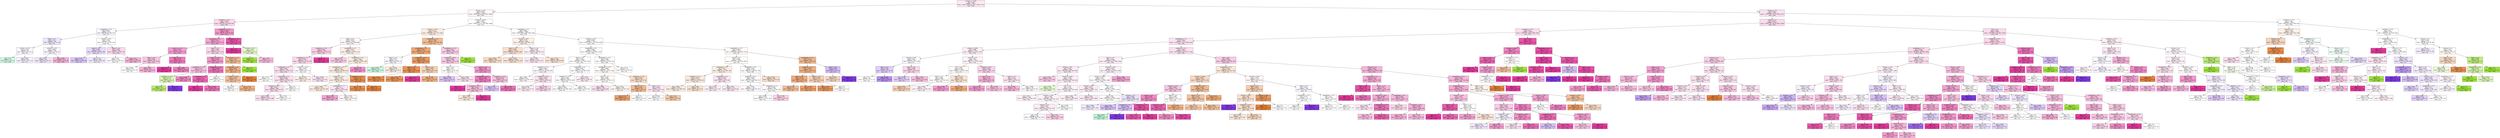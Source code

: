 digraph Tree {
node [shape=box, style="filled", color="black"] ;
0 [label="sdComm <= 0.065\ngini = 0.68\nsamples = 33577\nvalue = [6650, 1333, 422, 194, 11268, 13710]\nclass = GDL", fillcolor="#fce9f4"] ;
1 [label="sdComp <= 0.02\ngini = 0.693\nsamples = 14560\nvalue = [4526, 424, 48, 162, 4412, 4988]\nclass = GDL", fillcolor="#fef6fa"] ;
0 -> 1 [labeldistance=2.5, labelangle=45, headlabel="True"] ;
2 [label="graphSize <= 22.5\ngini = 0.628\nsamples = 1252\nvalue = [124, 52, 24, 0, 450, 602]\nclass = GDL", fillcolor="#fad9ec"] ;
1 -> 2 ;
3 [label="graphDepth <= 3.5\ngini = 0.607\nsamples = 872\nvalue = [68, 30, 8, 0, 394, 372]\nclass = DL", fillcolor="#f9f6fe"] ;
2 -> 3 ;
4 [label="nbproc <= 4.5\ngini = 0.72\nsamples = 198\nvalue = [46, 14, 8, 0, 74, 56]\nclass = DL", fillcolor="#efe6fc"] ;
3 -> 4 ;
5 [label="sdComm <= 0.02\ngini = 0.762\nsamples = 60\nvalue = [16, 14, 8, 0, 18, 4]\nclass = DL", fillcolor="#f9f6fe"] ;
4 -> 5 ;
6 [label="gini = 0.76\nsamples = 22\nvalue = [4, 2, 8, 0, 4, 4]\nclass = OLB", fillcolor="#d3f9e3"] ;
5 -> 6 ;
7 [label="gini = 0.665\nsamples = 38\nvalue = [12, 12, 0, 0, 14, 0]\nclass = DL", fillcolor="#f5f0fd"] ;
5 -> 7 ;
8 [label="sdComm <= 0.02\ngini = 0.646\nsamples = 138\nvalue = [30, 0, 0, 0, 56, 52]\nclass = DL", fillcolor="#f9f6fe"] ;
4 -> 8 ;
9 [label="gini = 0.651\nsamples = 90\nvalue = [30, 0, 0, 0, 38, 22]\nclass = DL", fillcolor="#eee5fc"] ;
8 -> 9 ;
10 [label="gini = 0.469\nsamples = 48\nvalue = [0, 0, 0, 0, 18, 30]\nclass = GDL", fillcolor="#f5b0d8"] ;
8 -> 10 ;
11 [label="sdComm <= 0.02\ngini = 0.553\nsamples = 674\nvalue = [22, 16, 0, 0, 320, 316]\nclass = DL", fillcolor="#fefdff"] ;
3 -> 11 ;
12 [label="nbproc <= 4.5\ngini = 0.563\nsamples = 346\nvalue = [10, 16, 0, 0, 180, 140]\nclass = DL", fillcolor="#e7d9fa"] ;
11 -> 12 ;
13 [label="gini = 0.542\nsamples = 158\nvalue = [10, 0, 0, 0, 88, 60]\nclass = DL", fillcolor="#dbc6f8"] ;
12 -> 13 ;
14 [label="gini = 0.572\nsamples = 188\nvalue = [0, 16, 0, 0, 92, 80]\nclass = DL", fillcolor="#f1e9fc"] ;
12 -> 14 ;
15 [label="nbproc <= 4.5\ngini = 0.529\nsamples = 328\nvalue = [12, 0, 0, 0, 140, 176]\nclass = GDL", fillcolor="#fad9ec"] ;
11 -> 15 ;
16 [label="gini = 0.56\nsamples = 180\nvalue = [12, 0, 0, 0, 84, 84]\nclass = DL", fillcolor="#ffffff"] ;
15 -> 16 ;
17 [label="gini = 0.47\nsamples = 148\nvalue = [0, 0, 0, 0, 56, 92]\nclass = GDL", fillcolor="#f5b2d9"] ;
15 -> 17 ;
18 [label="graphSize <= 75.0\ngini = 0.585\nsamples = 380\nvalue = [56, 22, 16, 0, 56, 230]\nclass = GDL", fillcolor="#f195ca"] ;
2 -> 18 ;
19 [label="graphDepth <= 6.5\ngini = 0.627\nsamples = 318\nvalue = [56, 14, 16, 0, 56, 176]\nclass = GDL", fillcolor="#f3a4d2"] ;
18 -> 19 ;
20 [label="sdComm <= 0.02\ngini = 0.557\nsamples = 186\nvalue = [12, 0, 16, 0, 44, 114]\nclass = GDL", fillcolor="#f29dcf"] ;
19 -> 20 ;
21 [label="nbproc <= 4.5\ngini = 0.69\nsamples = 88\nvalue = [12, 0, 16, 0, 20, 40]\nclass = GDL", fillcolor="#f7c5e2"] ;
20 -> 21 ;
22 [label="gini = 0.663\nsamples = 56\nvalue = [0, 0, 16, 0, 20, 20]\nclass = DL", fillcolor="#ffffff"] ;
21 -> 22 ;
23 [label="gini = 0.469\nsamples = 32\nvalue = [12, 0, 0, 0, 0, 20]\nclass = GDL", fillcolor="#f5b0d8"] ;
21 -> 23 ;
24 [label="nbproc <= 4.5\ngini = 0.37\nsamples = 98\nvalue = [0, 0, 0, 0, 24, 74]\nclass = GDL", fillcolor="#ed79bd"] ;
20 -> 24 ;
25 [label="gini = 0.0\nsamples = 8\nvalue = [0, 0, 0, 0, 0, 8]\nclass = GDL", fillcolor="#e5399d"] ;
24 -> 25 ;
26 [label="gini = 0.391\nsamples = 90\nvalue = [0, 0, 0, 0, 24, 66]\nclass = GDL", fillcolor="#ee81c1"] ;
24 -> 26 ;
27 [label="nbproc <= 4.5\ngini = 0.649\nsamples = 132\nvalue = [44, 14, 0, 0, 12, 62]\nclass = GDL", fillcolor="#fad6eb"] ;
19 -> 27 ;
28 [label="sdComm <= 0.02\ngini = 0.557\nsamples = 90\nvalue = [18, 8, 0, 0, 8, 56]\nclass = GDL", fillcolor="#f196cb"] ;
27 -> 28 ;
29 [label="graphDepth <= 13.5\ngini = 0.671\nsamples = 42\nvalue = [10, 8, 0, 0, 4, 20]\nclass = GDL", fillcolor="#f7c1e0"] ;
28 -> 29 ;
30 [label="graphSize <= 40.0\ngini = 0.571\nsamples = 14\nvalue = [2, 8, 0, 0, 4, 0]\nclass = BIM*", fillcolor="#d8f5b0"] ;
29 -> 30 ;
31 [label="gini = 0.32\nsamples = 10\nvalue = [2, 8, 0, 0, 0, 0]\nclass = BIM*", fillcolor="#b6ec6a"] ;
30 -> 31 ;
32 [label="gini = 0.0\nsamples = 4\nvalue = [0, 0, 0, 0, 4, 0]\nclass = DL", fillcolor="#8139e5"] ;
30 -> 32 ;
33 [label="gini = 0.408\nsamples = 28\nvalue = [8, 0, 0, 0, 0, 20]\nclass = GDL", fillcolor="#ef88c4"] ;
29 -> 33 ;
34 [label="graphDepth <= 13.5\ngini = 0.403\nsamples = 48\nvalue = [8, 0, 0, 0, 4, 36]\nclass = GDL", fillcolor="#ed74ba"] ;
28 -> 34 ;
35 [label="graphDepth <= 9.0\ngini = 0.32\nsamples = 40\nvalue = [8, 0, 0, 0, 0, 32]\nclass = GDL", fillcolor="#ec6ab6"] ;
34 -> 35 ;
36 [label="gini = 0.0\nsamples = 4\nvalue = [0, 0, 0, 0, 0, 4]\nclass = GDL", fillcolor="#e5399d"] ;
35 -> 36 ;
37 [label="gini = 0.346\nsamples = 36\nvalue = [8, 0, 0, 0, 0, 28]\nclass = GDL", fillcolor="#ec72b9"] ;
35 -> 37 ;
38 [label="gini = 0.5\nsamples = 8\nvalue = [0, 0, 0, 0, 4, 4]\nclass = DL", fillcolor="#ffffff"] ;
34 -> 38 ;
39 [label="graphDepth <= 13.5\ngini = 0.567\nsamples = 42\nvalue = [26, 6, 0, 0, 4, 6]\nclass = eft", fillcolor="#f1b991"] ;
27 -> 39 ;
40 [label="graphDepth <= 9.0\ngini = 0.493\nsamples = 38\nvalue = [26, 2, 0, 0, 4, 6]\nclass = eft", fillcolor="#efb083"] ;
39 -> 40 ;
41 [label="sdComm <= 0.02\ngini = 0.578\nsamples = 30\nvalue = [18, 2, 0, 0, 4, 6]\nclass = eft", fillcolor="#f2c09c"] ;
40 -> 41 ;
42 [label="gini = 0.667\nsamples = 6\nvalue = [2, 0, 0, 0, 2, 2]\nclass = eft", fillcolor="#ffffff"] ;
41 -> 42 ;
43 [label="gini = 0.514\nsamples = 24\nvalue = [16, 2, 0, 0, 2, 4]\nclass = eft", fillcolor="#efb388"] ;
41 -> 43 ;
44 [label="gini = 0.0\nsamples = 8\nvalue = [8, 0, 0, 0, 0, 0]\nclass = eft", fillcolor="#e58139"] ;
40 -> 44 ;
45 [label="gini = 0.0\nsamples = 4\nvalue = [0, 4, 0, 0, 0, 0]\nclass = BIM*", fillcolor="#9de539"] ;
39 -> 45 ;
46 [label="graphDepth <= 25.5\ngini = 0.225\nsamples = 62\nvalue = [0, 8, 0, 0, 0, 54]\nclass = GDL", fillcolor="#e956ac"] ;
18 -> 46 ;
47 [label="gini = 0.0\nsamples = 48\nvalue = [0, 0, 0, 0, 0, 48]\nclass = GDL", fillcolor="#e5399d"] ;
46 -> 47 ;
48 [label="sdComm <= 0.02\ngini = 0.49\nsamples = 14\nvalue = [0, 8, 0, 0, 0, 6]\nclass = BIM*", fillcolor="#e6f8ce"] ;
46 -> 48 ;
49 [label="gini = 0.0\nsamples = 4\nvalue = [0, 4, 0, 0, 0, 0]\nclass = BIM*", fillcolor="#9de539"] ;
48 -> 49 ;
50 [label="gini = 0.48\nsamples = 10\nvalue = [0, 4, 0, 0, 0, 6]\nclass = GDL", fillcolor="#f6bdde"] ;
48 -> 50 ;
51 [label="sdComp <= 0.065\ngini = 0.692\nsamples = 13308\nvalue = [4402, 372, 24, 162, 3962, 4386]\nclass = eft", fillcolor="#ffffff"] ;
1 -> 51 ;
52 [label="sdComm <= 0.02\ngini = 0.671\nsamples = 3306\nvalue = [1390, 86, 24, 2, 776, 1028]\nclass = eft", fillcolor="#fbebe0"] ;
51 -> 52 ;
53 [label="nbproc <= 4.5\ngini = 0.678\nsamples = 2322\nvalue = [772, 54, 0, 2, 648, 846]\nclass = GDL", fillcolor="#fef6fa"] ;
52 -> 53 ;
54 [label="graphSize <= 75.0\ngini = 0.641\nsamples = 790\nvalue = [166, 10, 0, 2, 238, 374]\nclass = GDL", fillcolor="#f9cee7"] ;
53 -> 54 ;
55 [label="graphDepth <= 9.0\ngini = 0.651\nsamples = 754\nvalue = [166, 10, 0, 2, 238, 338]\nclass = GDL", fillcolor="#fad9ec"] ;
54 -> 55 ;
56 [label="graphDepth <= 3.5\ngini = 0.641\nsamples = 706\nvalue = [146, 2, 0, 2, 238, 318]\nclass = GDL", fillcolor="#fbddee"] ;
55 -> 56 ;
57 [label="gini = 0.722\nsamples = 12\nvalue = [4, 2, 0, 2, 0, 4]\nclass = eft", fillcolor="#ffffff"] ;
56 -> 57 ;
58 [label="graphDepth <= 6.5\ngini = 0.636\nsamples = 694\nvalue = [142, 0, 0, 0, 238, 314]\nclass = GDL", fillcolor="#fbdeef"] ;
56 -> 58 ;
59 [label="graphSize <= 22.5\ngini = 0.637\nsamples = 686\nvalue = [142, 0, 0, 0, 234, 310]\nclass = GDL", fillcolor="#fbdeef"] ;
58 -> 59 ;
60 [label="gini = 0.636\nsamples = 676\nvalue = [138, 0, 0, 0, 232, 306]\nclass = GDL", fillcolor="#fbdeef"] ;
59 -> 60 ;
61 [label="gini = 0.64\nsamples = 10\nvalue = [4, 0, 0, 0, 2, 4]\nclass = eft", fillcolor="#ffffff"] ;
59 -> 61 ;
62 [label="gini = 0.5\nsamples = 8\nvalue = [0, 0, 0, 0, 4, 4]\nclass = DL", fillcolor="#ffffff"] ;
58 -> 62 ;
63 [label="graphSize <= 40.0\ngini = 0.625\nsamples = 48\nvalue = [20, 8, 0, 0, 0, 20]\nclass = eft", fillcolor="#ffffff"] ;
55 -> 63 ;
64 [label="gini = 0.615\nsamples = 26\nvalue = [12, 4, 0, 0, 0, 10]\nclass = eft", fillcolor="#fcefe6"] ;
63 -> 64 ;
65 [label="gini = 0.628\nsamples = 22\nvalue = [8, 4, 0, 0, 0, 10]\nclass = GDL", fillcolor="#fbe3f1"] ;
63 -> 65 ;
66 [label="gini = 0.0\nsamples = 36\nvalue = [0, 0, 0, 0, 0, 36]\nclass = GDL", fillcolor="#e5399d"] ;
54 -> 66 ;
67 [label="graphDepth <= 3.5\ngini = 0.676\nsamples = 1532\nvalue = [606, 44, 0, 0, 410, 472]\nclass = eft", fillcolor="#fcefe6"] ;
53 -> 67 ;
68 [label="gini = 0.559\nsamples = 48\nvalue = [4, 0, 0, 0, 18, 26]\nclass = GDL", fillcolor="#f8cae5"] ;
67 -> 68 ;
69 [label="graphDepth <= 25.5\ngini = 0.674\nsamples = 1484\nvalue = [602, 44, 0, 0, 392, 446]\nclass = eft", fillcolor="#fbece1"] ;
67 -> 69 ;
70 [label="graphDepth <= 13.5\ngini = 0.672\nsamples = 1462\nvalue = [602, 40, 0, 0, 388, 432]\nclass = eft", fillcolor="#fbeade"] ;
69 -> 70 ;
71 [label="graphSize <= 22.5\ngini = 0.674\nsamples = 1420\nvalue = [564, 36, 0, 0, 388, 432]\nclass = eft", fillcolor="#fceee5"] ;
70 -> 71 ;
72 [label="gini = 0.668\nsamples = 1252\nvalue = [516, 24, 0, 0, 344, 368]\nclass = eft", fillcolor="#fbeade"] ;
71 -> 72 ;
73 [label="graphDepth <= 7.5\ngini = 0.7\nsamples = 168\nvalue = [48, 12, 0, 0, 44, 64]\nclass = GDL", fillcolor="#fce5f2"] ;
71 -> 73 ;
74 [label="gini = 0.569\nsamples = 48\nvalue = [8, 0, 0, 0, 12, 28]\nclass = GDL", fillcolor="#f3a7d3"] ;
73 -> 74 ;
75 [label="gini = 0.718\nsamples = 120\nvalue = [40, 12, 0, 0, 32, 36]\nclass = eft", fillcolor="#fef9f6"] ;
73 -> 75 ;
76 [label="graphSize <= 75.0\ngini = 0.172\nsamples = 42\nvalue = [38, 4, 0, 0, 0, 0]\nclass = eft", fillcolor="#e88e4e"] ;
70 -> 76 ;
77 [label="gini = 0.198\nsamples = 36\nvalue = [32, 4, 0, 0, 0, 0]\nclass = eft", fillcolor="#e89152"] ;
76 -> 77 ;
78 [label="gini = 0.0\nsamples = 6\nvalue = [6, 0, 0, 0, 0, 0]\nclass = eft", fillcolor="#e58139"] ;
76 -> 78 ;
79 [label="gini = 0.529\nsamples = 22\nvalue = [0, 4, 0, 0, 4, 14]\nclass = GDL", fillcolor="#f191c9"] ;
69 -> 79 ;
80 [label="graphDepth <= 6.5\ngini = 0.553\nsamples = 984\nvalue = [618, 32, 24, 0, 128, 182]\nclass = eft", fillcolor="#f1bb93"] ;
52 -> 80 ;
81 [label="graphDepth <= 3.5\ngini = 0.425\nsamples = 776\nvalue = [576, 12, 24, 0, 76, 88]\nclass = eft", fillcolor="#eda673"] ;
80 -> 81 ;
82 [label="nbproc <= 4.5\ngini = 0.75\nsamples = 126\nvalue = [36, 4, 24, 0, 40, 22]\nclass = DL", fillcolor="#f9f6fe"] ;
81 -> 82 ;
83 [label="gini = 0.634\nsamples = 50\nvalue = [0, 0, 24, 0, 12, 14]\nclass = OLB", fillcolor="#c8f8dc"] ;
82 -> 83 ;
84 [label="gini = 0.626\nsamples = 76\nvalue = [36, 4, 0, 0, 28, 8]\nclass = eft", fillcolor="#fbeade"] ;
82 -> 84 ;
85 [label="graphSize <= 22.5\ngini = 0.296\nsamples = 650\nvalue = [540, 8, 0, 0, 36, 66]\nclass = eft", fillcolor="#ea995e"] ;
81 -> 85 ;
86 [label="nbproc <= 4.5\ngini = 0.234\nsamples = 560\nvalue = [488, 8, 0, 0, 28, 36]\nclass = eft", fillcolor="#e99254"] ;
85 -> 86 ;
87 [label="gini = 0.165\nsamples = 180\nvalue = [164, 4, 0, 0, 0, 12]\nclass = eft", fillcolor="#e78d4c"] ;
86 -> 87 ;
88 [label="gini = 0.263\nsamples = 380\nvalue = [324, 4, 0, 0, 28, 24]\nclass = eft", fillcolor="#e99558"] ;
86 -> 88 ;
89 [label="nbproc <= 4.5\ngini = 0.547\nsamples = 90\nvalue = [52, 0, 0, 0, 8, 30]\nclass = eft", fillcolor="#f5d1b6"] ;
85 -> 89 ;
90 [label="gini = 0.0\nsamples = 16\nvalue = [0, 0, 0, 0, 0, 16]\nclass = GDL", fillcolor="#e5399d"] ;
89 -> 90 ;
91 [label="gini = 0.459\nsamples = 74\nvalue = [52, 0, 0, 0, 8, 14]\nclass = eft", fillcolor="#efaf82"] ;
89 -> 91 ;
92 [label="graphDepth <= 25.5\ngini = 0.683\nsamples = 208\nvalue = [42, 20, 0, 0, 52, 94]\nclass = GDL", fillcolor="#f8cae5"] ;
80 -> 92 ;
93 [label="graphSize <= 40.0\ngini = 0.669\nsamples = 202\nvalue = [42, 14, 0, 0, 52, 94]\nclass = GDL", fillcolor="#f8c8e4"] ;
92 -> 93 ;
94 [label="nbproc <= 4.5\ngini = 0.69\nsamples = 122\nvalue = [26, 8, 0, 0, 44, 44]\nclass = DL", fillcolor="#ffffff"] ;
93 -> 94 ;
95 [label="gini = 0.609\nsamples = 38\nvalue = [2, 4, 0, 0, 20, 12]\nclass = DL", fillcolor="#d8c2f7"] ;
94 -> 95 ;
96 [label="gini = 0.689\nsamples = 84\nvalue = [24, 4, 0, 0, 24, 32]\nclass = GDL", fillcolor="#fce5f2"] ;
94 -> 96 ;
97 [label="nbproc <= 4.5\ngini = 0.554\nsamples = 80\nvalue = [16, 6, 0, 0, 8, 50]\nclass = GDL", fillcolor="#f196cb"] ;
93 -> 97 ;
98 [label="graphDepth <= 12.5\ngini = 0.386\nsamples = 46\nvalue = [12, 0, 0, 0, 0, 34]\nclass = GDL", fillcolor="#ee7fc0"] ;
97 -> 98 ;
99 [label="gini = 0.0\nsamples = 16\nvalue = [0, 0, 0, 0, 0, 16]\nclass = GDL", fillcolor="#e5399d"] ;
98 -> 99 ;
100 [label="graphSize <= 75.0\ngini = 0.48\nsamples = 30\nvalue = [12, 0, 0, 0, 0, 18]\nclass = GDL", fillcolor="#f6bdde"] ;
98 -> 100 ;
101 [label="gini = 0.496\nsamples = 22\nvalue = [12, 0, 0, 0, 0, 10]\nclass = eft", fillcolor="#fbeade"] ;
100 -> 101 ;
102 [label="gini = 0.0\nsamples = 8\nvalue = [0, 0, 0, 0, 0, 8]\nclass = GDL", fillcolor="#e5399d"] ;
100 -> 102 ;
103 [label="graphSize <= 75.0\ngini = 0.678\nsamples = 34\nvalue = [4, 6, 0, 0, 8, 16]\nclass = GDL", fillcolor="#f7c2e1"] ;
97 -> 103 ;
104 [label="gini = 0.691\nsamples = 18\nvalue = [2, 4, 0, 0, 8, 4]\nclass = DL", fillcolor="#dbc6f8"] ;
103 -> 104 ;
105 [label="gini = 0.406\nsamples = 16\nvalue = [2, 2, 0, 0, 0, 12]\nclass = GDL", fillcolor="#ec72b9"] ;
103 -> 105 ;
106 [label="gini = 0.0\nsamples = 6\nvalue = [0, 6, 0, 0, 0, 0]\nclass = BIM*", fillcolor="#9de539"] ;
92 -> 106 ;
107 [label="graphDepth <= 3.5\ngini = 0.694\nsamples = 10002\nvalue = [3012, 286, 0, 160, 3186, 3358]\nclass = GDL", fillcolor="#fefafd"] ;
51 -> 107 ;
108 [label="sdComm <= 0.02\ngini = 0.707\nsamples = 2486\nvalue = [912, 144, 0, 48, 660, 722]\nclass = eft", fillcolor="#fcf1ea"] ;
107 -> 108 ;
109 [label="nbproc <= 4.5\ngini = 0.669\nsamples = 1548\nvalue = [684, 62, 0, 0, 396, 406]\nclass = eft", fillcolor="#f9e0cf"] ;
108 -> 109 ;
110 [label="gini = 0.687\nsamples = 360\nvalue = [164, 42, 0, 0, 72, 82]\nclass = eft", fillcolor="#f7dac5"] ;
109 -> 110 ;
111 [label="gini = 0.659\nsamples = 1188\nvalue = [520, 20, 0, 0, 324, 324]\nclass = eft", fillcolor="#f9e2d2"] ;
109 -> 111 ;
112 [label="nbproc <= 4.5\ngini = 0.738\nsamples = 938\nvalue = [228, 82, 0, 48, 264, 316]\nclass = GDL", fillcolor="#fdf0f7"] ;
108 -> 112 ;
113 [label="gini = 0.682\nsamples = 530\nvalue = [62, 68, 0, 0, 180, 220]\nclass = GDL", fillcolor="#fce8f4"] ;
112 -> 113 ;
114 [label="gini = 0.722\nsamples = 408\nvalue = [166, 14, 0, 48, 84, 96]\nclass = eft", fillcolor="#f9e3d3"] ;
112 -> 114 ;
115 [label="sdComm <= 0.02\ngini = 0.685\nsamples = 7516\nvalue = [2100, 142, 0, 112, 2526, 2636]\nclass = GDL", fillcolor="#fefbfd"] ;
107 -> 115 ;
116 [label="graphDepth <= 9.0\ngini = 0.666\nsamples = 3984\nvalue = [892, 60, 0, 32, 1484, 1516]\nclass = GDL", fillcolor="#fffcfe"] ;
115 -> 116 ;
117 [label="nbproc <= 4.5\ngini = 0.656\nsamples = 3168\nvalue = [624, 36, 0, 32, 1236, 1240]\nclass = GDL", fillcolor="#ffffff"] ;
116 -> 117 ;
118 [label="graphSize <= 22.5\ngini = 0.691\nsamples = 1016\nvalue = [272, 14, 0, 32, 336, 362]\nclass = GDL", fillcolor="#fef7fb"] ;
117 -> 118 ;
119 [label="gini = 0.691\nsamples = 916\nvalue = [256, 8, 0, 32, 302, 318]\nclass = GDL", fillcolor="#fefafc"] ;
118 -> 119 ;
120 [label="graphSize <= 40.0\ngini = 0.662\nsamples = 100\nvalue = [16, 6, 0, 0, 34, 44]\nclass = GDL", fillcolor="#fbe1f0"] ;
118 -> 120 ;
121 [label="gini = 0.626\nsamples = 76\nvalue = [10, 2, 0, 0, 30, 34]\nclass = GDL", fillcolor="#fdeef6"] ;
120 -> 121 ;
122 [label="gini = 0.708\nsamples = 24\nvalue = [6, 4, 0, 0, 4, 10]\nclass = GDL", fillcolor="#f9d3e9"] ;
120 -> 122 ;
123 [label="graphDepth <= 6.5\ngini = 0.632\nsamples = 2152\nvalue = [352, 22, 0, 0, 900, 878]\nclass = DL", fillcolor="#fdfcff"] ;
117 -> 123 ;
124 [label="graphSize <= 22.5\ngini = 0.634\nsamples = 2042\nvalue = [346, 20, 0, 0, 852, 824]\nclass = DL", fillcolor="#fcfafe"] ;
123 -> 124 ;
125 [label="gini = 0.632\nsamples = 1876\nvalue = [308, 20, 0, 0, 788, 760]\nclass = DL", fillcolor="#fcfafe"] ;
124 -> 125 ;
126 [label="gini = 0.65\nsamples = 166\nvalue = [38, 0, 0, 0, 64, 64]\nclass = DL", fillcolor="#ffffff"] ;
124 -> 126 ;
127 [label="gini = 0.565\nsamples = 110\nvalue = [6, 2, 0, 0, 48, 54]\nclass = GDL", fillcolor="#fcecf6"] ;
123 -> 127 ;
128 [label="graphDepth <= 25.5\ngini = 0.684\nsamples = 816\nvalue = [268, 24, 0, 0, 248, 276]\nclass = GDL", fillcolor="#fffcfe"] ;
116 -> 128 ;
129 [label="graphDepth <= 13.5\ngini = 0.683\nsamples = 738\nvalue = [264, 22, 0, 0, 212, 240]\nclass = eft", fillcolor="#fef9f5"] ;
128 -> 129 ;
130 [label="nbproc <= 4.5\ngini = 0.685\nsamples = 648\nvalue = [222, 20, 0, 0, 190, 216]\nclass = eft", fillcolor="#fffdfc"] ;
129 -> 130 ;
131 [label="gini = 0.695\nsamples = 164\nvalue = [46, 12, 0, 0, 40, 66]\nclass = GDL", fillcolor="#fbddee"] ;
130 -> 131 ;
132 [label="gini = 0.675\nsamples = 484\nvalue = [176, 8, 0, 0, 150, 150]\nclass = eft", fillcolor="#fdf5f0"] ;
130 -> 132 ;
133 [label="graphSize <= 75.0\ngini = 0.651\nsamples = 90\nvalue = [42, 2, 0, 0, 22, 24]\nclass = eft", fillcolor="#f8ddc9"] ;
129 -> 133 ;
134 [label="nbproc <= 4.5\ngini = 0.541\nsamples = 44\nvalue = [28, 2, 0, 0, 8, 6]\nclass = eft", fillcolor="#f1b991"] ;
133 -> 134 ;
135 [label="gini = 0.377\nsamples = 36\nvalue = [28, 2, 0, 0, 4, 2]\nclass = eft", fillcolor="#eca06a"] ;
134 -> 135 ;
136 [label="gini = 0.5\nsamples = 8\nvalue = [0, 0, 0, 0, 4, 4]\nclass = DL", fillcolor="#ffffff"] ;
134 -> 136 ;
137 [label="nbproc <= 4.5\ngini = 0.662\nsamples = 46\nvalue = [14, 0, 0, 0, 14, 18]\nclass = GDL", fillcolor="#fce6f3"] ;
133 -> 137 ;
138 [label="gini = 0.568\nsamples = 26\nvalue = [2, 0, 0, 0, 12, 12]\nclass = DL", fillcolor="#ffffff"] ;
137 -> 138 ;
139 [label="gini = 0.54\nsamples = 20\nvalue = [12, 0, 0, 0, 2, 6]\nclass = eft", fillcolor="#f4c9aa"] ;
137 -> 139 ;
140 [label="gini = 0.571\nsamples = 78\nvalue = [4, 2, 0, 0, 36, 36]\nclass = DL", fillcolor="#ffffff"] ;
128 -> 140 ;
141 [label="graphDepth <= 13.5\ngini = 0.694\nsamples = 3532\nvalue = [1208, 82, 0, 80, 1042, 1120]\nclass = eft", fillcolor="#fefaf8"] ;
115 -> 141 ;
142 [label="nbproc <= 4.5\ngini = 0.695\nsamples = 3384\nvalue = [1112, 76, 0, 80, 1024, 1092]\nclass = eft", fillcolor="#fffefd"] ;
141 -> 142 ;
143 [label="graphDepth <= 6.5\ngini = 0.67\nsamples = 1262\nvalue = [506, 24, 0, 0, 346, 386]\nclass = eft", fillcolor="#fbeee4"] ;
142 -> 143 ;
144 [label="graphSize <= 22.5\ngini = 0.667\nsamples = 1104\nvalue = [462, 24, 0, 0, 296, 322]\nclass = eft", fillcolor="#fae8dc"] ;
143 -> 144 ;
145 [label="gini = 0.663\nsamples = 1076\nvalue = [446, 12, 0, 0, 296, 322]\nclass = eft", fillcolor="#fbeade"] ;
144 -> 145 ;
146 [label="gini = 0.49\nsamples = 28\nvalue = [16, 12, 0, 0, 0, 0]\nclass = eft", fillcolor="#f8e0ce"] ;
144 -> 146 ;
147 [label="graphDepth <= 9.0\ngini = 0.658\nsamples = 158\nvalue = [44, 0, 0, 0, 50, 64]\nclass = GDL", fillcolor="#fce5f2"] ;
143 -> 147 ;
148 [label="gini = 0.623\nsamples = 36\nvalue = [6, 0, 0, 0, 14, 16]\nclass = GDL", fillcolor="#fdedf6"] ;
147 -> 148 ;
149 [label="gini = 0.661\nsamples = 122\nvalue = [38, 0, 0, 0, 36, 48]\nclass = GDL", fillcolor="#fce7f3"] ;
147 -> 149 ;
150 [label="graphDepth <= 9.0\ngini = 0.704\nsamples = 2122\nvalue = [606, 52, 0, 80, 678, 706]\nclass = GDL", fillcolor="#fefbfd"] ;
142 -> 150 ;
151 [label="graphSize <= 22.5\ngini = 0.699\nsamples = 1972\nvalue = [542, 32, 0, 80, 646, 672]\nclass = GDL", fillcolor="#fefbfd"] ;
150 -> 151 ;
152 [label="gini = 0.702\nsamples = 1672\nvalue = [490, 20, 0, 80, 530, 552]\nclass = GDL", fillcolor="#fefbfd"] ;
151 -> 152 ;
153 [label="graphDepth <= 6.5\ngini = 0.659\nsamples = 300\nvalue = [52, 12, 0, 0, 116, 120]\nclass = GDL", fillcolor="#fefbfd"] ;
151 -> 153 ;
154 [label="gini = 0.648\nsamples = 276\nvalue = [46, 8, 0, 0, 112, 110]\nclass = DL", fillcolor="#fdfdff"] ;
153 -> 154 ;
155 [label="gini = 0.708\nsamples = 24\nvalue = [6, 4, 0, 0, 4, 10]\nclass = GDL", fillcolor="#f9d3e9"] ;
153 -> 155 ;
156 [label="gini = 0.703\nsamples = 150\nvalue = [64, 20, 0, 0, 32, 34]\nclass = eft", fillcolor="#f8decc"] ;
150 -> 156 ;
157 [label="graphDepth <= 25.5\ngini = 0.527\nsamples = 148\nvalue = [96, 6, 0, 0, 18, 28]\nclass = eft", fillcolor="#f0b88f"] ;
141 -> 157 ;
158 [label="graphSize <= 75.0\ngini = 0.469\nsamples = 132\nvalue = [92, 4, 0, 0, 10, 26]\nclass = eft", fillcolor="#efb184"] ;
157 -> 158 ;
159 [label="nbproc <= 4.5\ngini = 0.434\nsamples = 110\nvalue = [80, 4, 0, 0, 6, 20]\nclass = eft", fillcolor="#eeab7b"] ;
158 -> 159 ;
160 [label="gini = 0.525\nsamples = 44\nvalue = [28, 0, 0, 0, 6, 10]\nclass = eft", fillcolor="#f1bc96"] ;
159 -> 160 ;
161 [label="gini = 0.353\nsamples = 66\nvalue = [52, 4, 0, 0, 0, 10]\nclass = eft", fillcolor="#eca06a"] ;
159 -> 161 ;
162 [label="nbproc <= 4.5\ngini = 0.595\nsamples = 22\nvalue = [12, 0, 0, 0, 4, 6]\nclass = eft", fillcolor="#f5d0b5"] ;
158 -> 162 ;
163 [label="gini = 0.245\nsamples = 14\nvalue = [12, 0, 0, 0, 0, 2]\nclass = eft", fillcolor="#e9965a"] ;
162 -> 163 ;
164 [label="gini = 0.5\nsamples = 8\nvalue = [0, 0, 0, 0, 4, 4]\nclass = DL", fillcolor="#ffffff"] ;
162 -> 164 ;
165 [label="nbproc <= 4.5\ngini = 0.656\nsamples = 16\nvalue = [4, 2, 0, 0, 8, 2]\nclass = DL", fillcolor="#d5bdf6"] ;
157 -> 165 ;
166 [label="gini = 0.625\nsamples = 8\nvalue = [4, 2, 0, 0, 0, 2]\nclass = eft", fillcolor="#f6d5bd"] ;
165 -> 166 ;
167 [label="gini = 0.0\nsamples = 8\nvalue = [0, 0, 0, 0, 8, 0]\nclass = DL", fillcolor="#8139e5"] ;
165 -> 167 ;
168 [label="sdComm <= 2.0\ngini = 0.645\nsamples = 19017\nvalue = [2124, 909, 374, 32, 6856, 8722]\nclass = GDL", fillcolor="#fbe1f0"] ;
0 -> 168 [labeldistance=2.5, labelangle=-45, headlabel="False"] ;
169 [label="sdComp <= 0.2\ngini = 0.617\nsamples = 16335\nvalue = [1676, 535, 134, 32, 6050, 7908]\nclass = GDL", fillcolor="#fadbed"] ;
168 -> 169 ;
170 [label="graphSize <= 75.0\ngini = 0.65\nsamples = 10033\nvalue = [1556, 351, 128, 0, 3408, 4590]\nclass = GDL", fillcolor="#fadcee"] ;
169 -> 170 ;
171 [label="graphDepth <= 3.5\ngini = 0.655\nsamples = 9721\nvalue = [1540, 347, 128, 0, 3388, 4318]\nclass = GDL", fillcolor="#fbe2f1"] ;
170 -> 171 ;
172 [label="sdComp <= 0.065\ngini = 0.686\nsamples = 1503\nvalue = [466, 55, 4, 0, 416, 562]\nclass = GDL", fillcolor="#fdedf6"] ;
171 -> 172 ;
173 [label="sdComp <= 0.02\ngini = 0.672\nsamples = 180\nvalue = [22, 18, 0, 0, 72, 68]\nclass = DL", fillcolor="#faf8fe"] ;
172 -> 173 ;
174 [label="nbproc <= 4.5\ngini = 0.703\nsamples = 84\nvalue = [12, 16, 0, 0, 36, 20]\nclass = DL", fillcolor="#e0cef8"] ;
173 -> 174 ;
175 [label="gini = 0.75\nsamples = 48\nvalue = [12, 12, 0, 0, 12, 12]\nclass = eft", fillcolor="#ffffff"] ;
174 -> 175 ;
176 [label="gini = 0.494\nsamples = 36\nvalue = [0, 4, 0, 0, 24, 8]\nclass = DL", fillcolor="#b78ef0"] ;
174 -> 176 ;
177 [label="nbproc <= 4.5\ngini = 0.598\nsamples = 96\nvalue = [10, 2, 0, 0, 36, 48]\nclass = GDL", fillcolor="#fad7eb"] ;
173 -> 177 ;
178 [label="gini = 0.556\nsamples = 26\nvalue = [0, 2, 0, 0, 14, 10]\nclass = DL", fillcolor="#e0cef8"] ;
177 -> 178 ;
179 [label="gini = 0.586\nsamples = 70\nvalue = [10, 0, 0, 0, 22, 38]\nclass = GDL", fillcolor="#f6bdde"] ;
177 -> 179 ;
180 [label="sdComm <= 0.2\ngini = 0.68\nsamples = 1323\nvalue = [444, 37, 4, 0, 344, 494]\nclass = GDL", fillcolor="#fef4f9"] ;
172 -> 180 ;
181 [label="CCR <= 0.55\ngini = 0.679\nsamples = 1043\nvalue = [392, 37, 0, 0, 252, 362]\nclass = eft", fillcolor="#fef9f6"] ;
180 -> 181 ;
182 [label="nbproc <= 4.5\ngini = 0.684\nsamples = 909\nvalue = [328, 37, 0, 0, 226, 318]\nclass = eft", fillcolor="#fffdfc"] ;
181 -> 182 ;
183 [label="gini = 0.632\nsamples = 147\nvalue = [78, 13, 0, 0, 20, 36]\nclass = eft", fillcolor="#f5cfb4"] ;
182 -> 183 ;
184 [label="gini = 0.681\nsamples = 762\nvalue = [250, 24, 0, 0, 206, 282]\nclass = GDL", fillcolor="#fdf3f9"] ;
182 -> 184 ;
185 [label="nbproc <= 4.5\ngini = 0.626\nsamples = 134\nvalue = [64, 0, 0, 0, 26, 44]\nclass = eft", fillcolor="#f9e3d3"] ;
181 -> 185 ;
186 [label="gini = 0.506\nsamples = 50\nvalue = [4, 0, 0, 0, 14, 32]\nclass = GDL", fillcolor="#f29cce"] ;
185 -> 186 ;
187 [label="gini = 0.449\nsamples = 84\nvalue = [60, 0, 0, 0, 12, 12]\nclass = eft", fillcolor="#eeab7b"] ;
185 -> 187 ;
188 [label="sdComm <= 0.65\ngini = 0.635\nsamples = 280\nvalue = [52, 0, 4, 0, 92, 132]\nclass = GDL", fillcolor="#f9d5ea"] ;
180 -> 188 ;
189 [label="nbproc <= 4.5\ngini = 0.47\nsamples = 90\nvalue = [0, 0, 0, 0, 34, 56]\nclass = GDL", fillcolor="#f5b1d8"] ;
188 -> 189 ;
190 [label="gini = 0.444\nsamples = 36\nvalue = [0, 0, 0, 0, 12, 24]\nclass = GDL", fillcolor="#f29cce"] ;
189 -> 190 ;
191 [label="gini = 0.483\nsamples = 54\nvalue = [0, 0, 0, 0, 22, 32]\nclass = GDL", fillcolor="#f7c1e0"] ;
189 -> 191 ;
192 [label="nbproc <= 4.5\ngini = 0.671\nsamples = 190\nvalue = [52, 0, 4, 0, 58, 76]\nclass = GDL", fillcolor="#fbe4f2"] ;
188 -> 192 ;
193 [label="gini = 0.608\nsamples = 48\nvalue = [4, 0, 4, 0, 14, 26]\nclass = GDL", fillcolor="#f6b9dc"] ;
192 -> 193 ;
194 [label="gini = 0.666\nsamples = 142\nvalue = [48, 0, 0, 0, 44, 50]\nclass = GDL", fillcolor="#fefbfd"] ;
192 -> 194 ;
195 [label="graphSize <= 22.5\ngini = 0.642\nsamples = 8218\nvalue = [1074, 292, 124, 0, 2972, 3756]\nclass = GDL", fillcolor="#fbe1f0"] ;
171 -> 195 ;
196 [label="nbproc <= 4.5\ngini = 0.621\nsamples = 6168\nvalue = [540, 230, 104, 0, 2480, 2814]\nclass = GDL", fillcolor="#fdedf6"] ;
195 -> 196 ;
197 [label="sdComp <= 0.02\ngini = 0.743\nsamples = 1666\nvalue = [324, 206, 88, 0, 460, 588]\nclass = GDL", fillcolor="#fceaf5"] ;
196 -> 197 ;
198 [label="gini = 0.509\nsamples = 176\nvalue = [4, 0, 0, 0, 72, 100]\nclass = GDL", fillcolor="#f8cae5"] ;
197 -> 198 ;
199 [label="sdComp <= 0.065\ngini = 0.756\nsamples = 1490\nvalue = [320, 206, 88, 0, 388, 488]\nclass = GDL", fillcolor="#fdedf6"] ;
197 -> 199 ;
200 [label="gini = 0.587\nsamples = 108\nvalue = [4, 56, 0, 0, 8, 40]\nclass = BIM*", fillcolor="#e8f9d0"] ;
199 -> 200 ;
201 [label="CCR <= 0.55\ngini = 0.751\nsamples = 1382\nvalue = [316, 150, 88, 0, 380, 448]\nclass = GDL", fillcolor="#fdf2f8"] ;
199 -> 201 ;
202 [label="gini = 0.672\nsamples = 596\nvalue = [156, 12, 0, 0, 200, 228]\nclass = GDL", fillcolor="#fdf1f8"] ;
201 -> 202 ;
203 [label="sdComm <= 0.65\ngini = 0.784\nsamples = 786\nvalue = [160, 138, 88, 0, 180, 220]\nclass = GDL", fillcolor="#fdf2f9"] ;
201 -> 203 ;
204 [label="sdComm <= 0.2\ngini = 0.782\nsamples = 736\nvalue = [160, 114, 88, 0, 156, 218]\nclass = GDL", fillcolor="#fcebf5"] ;
203 -> 204 ;
205 [label="gini = 0.79\nsamples = 548\nvalue = [104, 90, 80, 0, 144, 130]\nclass = DL", fillcolor="#fbf8fe"] ;
204 -> 205 ;
206 [label="gini = 0.67\nsamples = 188\nvalue = [56, 24, 8, 0, 12, 88]\nclass = GDL", fillcolor="#f9cfe7"] ;
204 -> 206 ;
207 [label="gini = 0.538\nsamples = 50\nvalue = [0, 24, 0, 0, 24, 2]\nclass = BIM*", fillcolor="#ffffff"] ;
203 -> 207 ;
208 [label="sdComm <= 0.65\ngini = 0.552\nsamples = 4502\nvalue = [216, 24, 16, 0, 2020, 2226]\nclass = GDL", fillcolor="#fdeff7"] ;
196 -> 208 ;
209 [label="sdComp <= 0.065\ngini = 0.552\nsamples = 4122\nvalue = [216, 16, 0, 0, 1904, 1986]\nclass = GDL", fillcolor="#fef8fb"] ;
208 -> 209 ;
210 [label="sdComp <= 0.02\ngini = 0.514\nsamples = 1488\nvalue = [24, 0, 0, 0, 692, 772]\nclass = GDL", fillcolor="#fcebf5"] ;
209 -> 210 ;
211 [label="gini = 0.499\nsamples = 584\nvalue = [0, 0, 0, 0, 280, 304]\nclass = GDL", fillcolor="#fdeff7"] ;
210 -> 211 ;
212 [label="gini = 0.524\nsamples = 904\nvalue = [24, 0, 0, 0, 412, 468]\nclass = GDL", fillcolor="#fce8f4"] ;
210 -> 212 ;
213 [label="CCR <= 0.55\ngini = 0.57\nsamples = 2634\nvalue = [192, 16, 0, 0, 1212, 1214]\nclass = GDL", fillcolor="#ffffff"] ;
209 -> 213 ;
214 [label="gini = 0.58\nsamples = 2266\nvalue = [192, 16, 0, 0, 1012, 1046]\nclass = GDL", fillcolor="#fefafc"] ;
213 -> 214 ;
215 [label="sdComm <= 0.2\ngini = 0.496\nsamples = 368\nvalue = [0, 0, 0, 0, 200, 168]\nclass = DL", fillcolor="#ebdffb"] ;
213 -> 215 ;
216 [label="gini = 0.498\nsamples = 288\nvalue = [0, 0, 0, 0, 152, 136]\nclass = DL", fillcolor="#f2eafc"] ;
215 -> 216 ;
217 [label="gini = 0.48\nsamples = 80\nvalue = [0, 0, 0, 0, 48, 32]\nclass = DL", fillcolor="#d5bdf6"] ;
215 -> 217 ;
218 [label="gini = 0.506\nsamples = 380\nvalue = [0, 8, 16, 0, 116, 240]\nclass = GDL", fillcolor="#f3a2d1"] ;
208 -> 218 ;
219 [label="CCR <= 0.55\ngini = 0.662\nsamples = 2050\nvalue = [534, 62, 20, 0, 492, 942]\nclass = GDL", fillcolor="#f8cae5"] ;
195 -> 219 ;
220 [label="graphDepth <= 9.0\ngini = 0.679\nsamples = 666\nvalue = [288, 38, 4, 0, 142, 194]\nclass = eft", fillcolor="#fae6d8"] ;
219 -> 220 ;
221 [label="sdComp <= 0.065\ngini = 0.647\nsamples = 442\nvalue = [220, 24, 4, 0, 74, 120]\nclass = eft", fillcolor="#f7d8c2"] ;
220 -> 221 ;
222 [label="sdComp <= 0.02\ngini = 0.642\nsamples = 176\nvalue = [52, 8, 4, 0, 24, 88]\nclass = GDL", fillcolor="#f7c6e3"] ;
221 -> 222 ;
223 [label="nbproc <= 4.5\ngini = 0.487\nsamples = 56\nvalue = [0, 2, 4, 0, 12, 38]\nclass = GDL", fillcolor="#f08ac5"] ;
222 -> 223 ;
224 [label="graphDepth <= 6.5\ngini = 0.656\nsamples = 16\nvalue = [0, 2, 4, 0, 8, 2]\nclass = DL", fillcolor="#d5bdf6"] ;
223 -> 224 ;
225 [label="gini = 0.625\nsamples = 8\nvalue = [0, 2, 4, 0, 0, 2]\nclass = OLB", fillcolor="#bdf6d5"] ;
224 -> 225 ;
226 [label="gini = 0.0\nsamples = 8\nvalue = [0, 0, 0, 0, 8, 0]\nclass = DL", fillcolor="#8139e5"] ;
224 -> 226 ;
227 [label="graphDepth <= 6.5\ngini = 0.18\nsamples = 40\nvalue = [0, 0, 0, 0, 4, 36]\nclass = GDL", fillcolor="#e84fa8"] ;
223 -> 227 ;
228 [label="gini = 0.219\nsamples = 32\nvalue = [0, 0, 0, 0, 4, 28]\nclass = GDL", fillcolor="#e955ab"] ;
227 -> 228 ;
229 [label="gini = 0.0\nsamples = 8\nvalue = [0, 0, 0, 0, 0, 8]\nclass = GDL", fillcolor="#e5399d"] ;
227 -> 229 ;
230 [label="nbproc <= 4.5\ngini = 0.626\nsamples = 120\nvalue = [52, 6, 0, 0, 12, 50]\nclass = eft", fillcolor="#fefbf9"] ;
222 -> 230 ;
231 [label="graphSize <= 40.0\ngini = 0.346\nsamples = 50\nvalue = [4, 2, 0, 0, 4, 40]\nclass = GDL", fillcolor="#eb64b2"] ;
230 -> 231 ;
232 [label="gini = 0.5\nsamples = 24\nvalue = [4, 0, 0, 0, 4, 16]\nclass = GDL", fillcolor="#ef88c4"] ;
231 -> 232 ;
233 [label="gini = 0.142\nsamples = 26\nvalue = [0, 2, 0, 0, 0, 24]\nclass = GDL", fillcolor="#e749a5"] ;
231 -> 233 ;
234 [label="gini = 0.493\nsamples = 70\nvalue = [48, 4, 0, 0, 8, 10]\nclass = eft", fillcolor="#efaf82"] ;
230 -> 234 ;
235 [label="graphSize <= 40.0\ngini = 0.548\nsamples = 266\nvalue = [168, 16, 0, 0, 50, 32]\nclass = eft", fillcolor="#f1ba93"] ;
221 -> 235 ;
236 [label="nbproc <= 4.5\ngini = 0.573\nsamples = 194\nvalue = [116, 8, 0, 0, 42, 28]\nclass = eft", fillcolor="#f2c29f"] ;
235 -> 236 ;
237 [label="gini = 0.577\nsamples = 66\nvalue = [38, 0, 0, 0, 16, 12]\nclass = eft", fillcolor="#f4c8a8"] ;
236 -> 237 ;
238 [label="gini = 0.568\nsamples = 128\nvalue = [78, 8, 0, 0, 26, 16]\nclass = eft", fillcolor="#f2bf9a"] ;
236 -> 238 ;
239 [label="gini = 0.451\nsamples = 72\nvalue = [52, 8, 0, 0, 8, 4]\nclass = eft", fillcolor="#eda877"] ;
235 -> 239 ;
240 [label="sdComp <= 0.065\ngini = 0.703\nsamples = 224\nvalue = [68, 14, 0, 0, 68, 74]\nclass = GDL", fillcolor="#fef7fb"] ;
220 -> 240 ;
241 [label="nbproc <= 4.5\ngini = 0.629\nsamples = 120\nvalue = [64, 8, 0, 0, 20, 28]\nclass = eft", fillcolor="#f5ceb2"] ;
240 -> 241 ;
242 [label="sdComp <= 0.02\ngini = 0.66\nsamples = 96\nvalue = [44, 4, 0, 0, 20, 28]\nclass = eft", fillcolor="#f9e1d0"] ;
241 -> 242 ;
243 [label="gini = 0.0\nsamples = 8\nvalue = [0, 0, 0, 0, 8, 0]\nclass = DL", fillcolor="#8139e5"] ;
242 -> 243 ;
244 [label="graphSize <= 40.0\ngini = 0.628\nsamples = 88\nvalue = [44, 4, 0, 0, 12, 28]\nclass = eft", fillcolor="#f8ddca"] ;
242 -> 244 ;
245 [label="gini = 0.586\nsamples = 72\nvalue = [36, 0, 0, 0, 8, 28]\nclass = eft", fillcolor="#fae8db"] ;
244 -> 245 ;
246 [label="gini = 0.625\nsamples = 16\nvalue = [8, 4, 0, 0, 4, 0]\nclass = eft", fillcolor="#f6d5bd"] ;
244 -> 246 ;
247 [label="sdComp <= 0.02\ngini = 0.278\nsamples = 24\nvalue = [20, 4, 0, 0, 0, 0]\nclass = eft", fillcolor="#ea9a61"] ;
241 -> 247 ;
248 [label="gini = 0.0\nsamples = 16\nvalue = [16, 0, 0, 0, 0, 0]\nclass = eft", fillcolor="#e58139"] ;
247 -> 248 ;
249 [label="gini = 0.5\nsamples = 8\nvalue = [4, 4, 0, 0, 0, 0]\nclass = eft", fillcolor="#ffffff"] ;
247 -> 249 ;
250 [label="nbproc <= 4.5\ngini = 0.587\nsamples = 104\nvalue = [4, 6, 0, 0, 48, 46]\nclass = DL", fillcolor="#fbf8fe"] ;
240 -> 250 ;
251 [label="graphDepth <= 13.5\ngini = 0.735\nsamples = 14\nvalue = [4, 4, 0, 0, 4, 2]\nclass = eft", fillcolor="#ffffff"] ;
250 -> 251 ;
252 [label="gini = 0.64\nsamples = 10\nvalue = [4, 4, 0, 0, 0, 2]\nclass = eft", fillcolor="#ffffff"] ;
251 -> 252 ;
253 [label="gini = 0.0\nsamples = 4\nvalue = [0, 0, 0, 0, 4, 0]\nclass = DL", fillcolor="#8139e5"] ;
251 -> 253 ;
254 [label="graphDepth <= 13.5\ngini = 0.521\nsamples = 90\nvalue = [0, 2, 0, 0, 44, 44]\nclass = DL", fillcolor="#ffffff"] ;
250 -> 254 ;
255 [label="gini = 0.527\nsamples = 70\nvalue = [0, 2, 0, 0, 34, 34]\nclass = DL", fillcolor="#ffffff"] ;
254 -> 255 ;
256 [label="gini = 0.5\nsamples = 20\nvalue = [0, 0, 0, 0, 10, 10]\nclass = DL", fillcolor="#ffffff"] ;
254 -> 256 ;
257 [label="sdComm <= 0.2\ngini = 0.612\nsamples = 1384\nvalue = [246, 24, 16, 0, 350, 748]\nclass = GDL", fillcolor="#f5b3d9"] ;
219 -> 257 ;
258 [label="graphDepth <= 6.5\ngini = 0.514\nsamples = 404\nvalue = [20, 4, 0, 0, 132, 248]\nclass = GDL", fillcolor="#f4abd5"] ;
257 -> 258 ;
259 [label="nbproc <= 4.5\ngini = 0.208\nsamples = 34\nvalue = [0, 0, 0, 0, 4, 30]\nclass = GDL", fillcolor="#e853aa"] ;
258 -> 259 ;
260 [label="gini = 0.0\nsamples = 16\nvalue = [0, 0, 0, 0, 0, 16]\nclass = GDL", fillcolor="#e5399d"] ;
259 -> 260 ;
261 [label="gini = 0.346\nsamples = 18\nvalue = [0, 0, 0, 0, 4, 14]\nclass = GDL", fillcolor="#ec72b9"] ;
259 -> 261 ;
262 [label="nbproc <= 4.5\ngini = 0.53\nsamples = 370\nvalue = [20, 4, 0, 0, 128, 218]\nclass = GDL", fillcolor="#f5b5db"] ;
258 -> 262 ;
263 [label="graphSize <= 40.0\ngini = 0.588\nsamples = 82\nvalue = [16, 0, 0, 0, 20, 46]\nclass = GDL", fillcolor="#f4acd6"] ;
262 -> 263 ;
264 [label="gini = 0.653\nsamples = 48\nvalue = [16, 0, 0, 0, 12, 20]\nclass = GDL", fillcolor="#fce6f3"] ;
263 -> 264 ;
265 [label="graphDepth <= 12.5\ngini = 0.36\nsamples = 34\nvalue = [0, 0, 0, 0, 8, 26]\nclass = GDL", fillcolor="#ed76bb"] ;
263 -> 265 ;
266 [label="gini = 0.48\nsamples = 10\nvalue = [0, 0, 0, 0, 4, 6]\nclass = GDL", fillcolor="#f6bdde"] ;
265 -> 266 ;
267 [label="gini = 0.278\nsamples = 24\nvalue = [0, 0, 0, 0, 4, 20]\nclass = GDL", fillcolor="#ea61b1"] ;
265 -> 267 ;
268 [label="graphDepth <= 9.0\ngini = 0.502\nsamples = 288\nvalue = [4, 4, 0, 0, 108, 172]\nclass = GDL", fillcolor="#f6b9dc"] ;
262 -> 268 ;
269 [label="gini = 0.594\nsamples = 32\nvalue = [4, 0, 0, 0, 12, 16]\nclass = GDL", fillcolor="#fad7eb"] ;
268 -> 269 ;
270 [label="graphSize <= 40.0\ngini = 0.488\nsamples = 256\nvalue = [0, 4, 0, 0, 96, 156]\nclass = GDL", fillcolor="#f5b5da"] ;
268 -> 270 ;
271 [label="gini = 0.497\nsamples = 124\nvalue = [0, 4, 0, 0, 44, 76]\nclass = GDL", fillcolor="#f5b0d8"] ;
270 -> 271 ;
272 [label="gini = 0.478\nsamples = 132\nvalue = [0, 0, 0, 0, 52, 80]\nclass = GDL", fillcolor="#f6badd"] ;
270 -> 272 ;
273 [label="graphDepth <= 13.5\ngini = 0.636\nsamples = 980\nvalue = [226, 20, 16, 0, 218, 500]\nclass = GDL", fillcolor="#f6b7db"] ;
257 -> 273 ;
274 [label="graphDepth <= 6.5\ngini = 0.597\nsamples = 716\nvalue = [114, 8, 16, 0, 174, 404]\nclass = GDL", fillcolor="#f4abd5"] ;
273 -> 274 ;
275 [label="sdComm <= 0.65\ngini = 0.619\nsamples = 214\nvalue = [62, 0, 0, 0, 44, 108]\nclass = GDL", fillcolor="#f7c3e1"] ;
274 -> 275 ;
276 [label="nbproc <= 4.5\ngini = 0.252\nsamples = 54\nvalue = [0, 0, 0, 0, 8, 46]\nclass = GDL", fillcolor="#ea5bae"] ;
275 -> 276 ;
277 [label="gini = 0.0\nsamples = 14\nvalue = [0, 0, 0, 0, 0, 14]\nclass = GDL", fillcolor="#e5399d"] ;
276 -> 277 ;
278 [label="gini = 0.32\nsamples = 40\nvalue = [0, 0, 0, 0, 8, 32]\nclass = GDL", fillcolor="#ec6ab6"] ;
276 -> 278 ;
279 [label="nbproc <= 4.5\ngini = 0.649\nsamples = 160\nvalue = [62, 0, 0, 0, 36, 62]\nclass = eft", fillcolor="#ffffff"] ;
275 -> 279 ;
280 [label="gini = 0.557\nsamples = 50\nvalue = [12, 0, 0, 0, 8, 30]\nclass = GDL", fillcolor="#f3a1d1"] ;
279 -> 280 ;
281 [label="gini = 0.644\nsamples = 110\nvalue = [50, 0, 0, 0, 28, 32]\nclass = eft", fillcolor="#f9e2d1"] ;
279 -> 281 ;
282 [label="sdComm <= 0.65\ngini = 0.573\nsamples = 502\nvalue = [52, 8, 16, 0, 130, 296]\nclass = GDL", fillcolor="#f3a7d3"] ;
274 -> 282 ;
283 [label="nbproc <= 4.5\ngini = 0.668\nsamples = 256\nvalue = [52, 0, 16, 0, 70, 118]\nclass = GDL", fillcolor="#f8cce6"] ;
282 -> 283 ;
284 [label="graphSize <= 40.0\ngini = 0.698\nsamples = 156\nvalue = [28, 0, 16, 0, 60, 52]\nclass = DL", fillcolor="#f5f0fd"] ;
283 -> 284 ;
285 [label="gini = 0.705\nsamples = 144\nvalue = [28, 0, 16, 0, 56, 44]\nclass = DL", fillcolor="#f0e7fc"] ;
284 -> 285 ;
286 [label="gini = 0.444\nsamples = 12\nvalue = [0, 0, 0, 0, 4, 8]\nclass = GDL", fillcolor="#f29cce"] ;
284 -> 286 ;
287 [label="graphSize <= 40.0\ngini = 0.497\nsamples = 100\nvalue = [24, 0, 0, 0, 10, 66]\nclass = GDL", fillcolor="#f192c9"] ;
283 -> 287 ;
288 [label="gini = 0.497\nsamples = 52\nvalue = [24, 0, 0, 0, 0, 28]\nclass = GDL", fillcolor="#fbe3f1"] ;
287 -> 288 ;
289 [label="gini = 0.33\nsamples = 48\nvalue = [0, 0, 0, 0, 10, 38]\nclass = GDL", fillcolor="#ec6db7"] ;
287 -> 289 ;
290 [label="nbproc <= 4.5\ngini = 0.416\nsamples = 246\nvalue = [0, 8, 0, 0, 60, 178]\nclass = GDL", fillcolor="#ef81c1"] ;
282 -> 290 ;
291 [label="graphDepth <= 9.0\ngini = 0.326\nsamples = 130\nvalue = [0, 2, 0, 0, 24, 104]\nclass = GDL", fillcolor="#eb6ab5"] ;
290 -> 291 ;
292 [label="gini = 0.48\nsamples = 20\nvalue = [0, 0, 0, 0, 12, 8]\nclass = DL", fillcolor="#d5bdf6"] ;
291 -> 292 ;
293 [label="gini = 0.226\nsamples = 110\nvalue = [0, 2, 0, 0, 12, 96]\nclass = GDL", fillcolor="#e955ab"] ;
291 -> 293 ;
294 [label="graphSize <= 40.0\ngini = 0.494\nsamples = 116\nvalue = [0, 6, 0, 0, 36, 74]\nclass = GDL", fillcolor="#f3a1d0"] ;
290 -> 294 ;
295 [label="gini = 0.539\nsamples = 96\nvalue = [0, 6, 0, 0, 36, 54]\nclass = GDL", fillcolor="#f7c4e2"] ;
294 -> 295 ;
296 [label="gini = 0.0\nsamples = 20\nvalue = [0, 0, 0, 0, 0, 20]\nclass = GDL", fillcolor="#e5399d"] ;
294 -> 296 ;
297 [label="nbproc <= 4.5\ngini = 0.658\nsamples = 264\nvalue = [112, 12, 0, 0, 44, 96]\nclass = eft", fillcolor="#fdf3ec"] ;
273 -> 297 ;
298 [label="sdComm <= 0.65\ngini = 0.526\nsamples = 84\nvalue = [0, 8, 0, 0, 24, 52]\nclass = GDL", fillcolor="#f3a3d1"] ;
297 -> 298 ;
299 [label="gini = 0.612\nsamples = 28\nvalue = [0, 4, 0, 0, 12, 12]\nclass = DL", fillcolor="#ffffff"] ;
298 -> 299 ;
300 [label="gini = 0.439\nsamples = 56\nvalue = [0, 4, 0, 0, 12, 40]\nclass = GDL", fillcolor="#ee81c1"] ;
298 -> 300 ;
301 [label="sdComm <= 0.65\ngini = 0.54\nsamples = 180\nvalue = [112, 4, 0, 0, 20, 44]\nclass = eft", fillcolor="#f2c09c"] ;
297 -> 301 ;
302 [label="gini = 0.278\nsamples = 48\nvalue = [40, 0, 0, 0, 8, 0]\nclass = eft", fillcolor="#ea9a61"] ;
301 -> 302 ;
303 [label="gini = 0.582\nsamples = 132\nvalue = [72, 4, 0, 0, 12, 44]\nclass = eft", fillcolor="#f7d7c0"] ;
301 -> 303 ;
304 [label="CCR <= 0.55\ngini = 0.233\nsamples = 312\nvalue = [16, 4, 0, 0, 20, 272]\nclass = GDL", fillcolor="#e954aa"] ;
170 -> 304 ;
305 [label="sdComp <= 0.065\ngini = 0.45\nsamples = 54\nvalue = [12, 4, 0, 0, 0, 38]\nclass = GDL", fillcolor="#ef84c2"] ;
304 -> 305 ;
306 [label="nbproc <= 4.5\ngini = 0.287\nsamples = 46\nvalue = [8, 0, 0, 0, 0, 38]\nclass = GDL", fillcolor="#ea63b2"] ;
305 -> 306 ;
307 [label="gini = 0.0\nsamples = 22\nvalue = [0, 0, 0, 0, 0, 22]\nclass = GDL", fillcolor="#e5399d"] ;
306 -> 307 ;
308 [label="sdComp <= 0.02\ngini = 0.444\nsamples = 24\nvalue = [8, 0, 0, 0, 0, 16]\nclass = GDL", fillcolor="#f29cce"] ;
306 -> 308 ;
309 [label="graphDepth <= 25.5\ngini = 0.5\nsamples = 16\nvalue = [8, 0, 0, 0, 0, 8]\nclass = eft", fillcolor="#ffffff"] ;
308 -> 309 ;
310 [label="gini = 0.0\nsamples = 8\nvalue = [8, 0, 0, 0, 0, 0]\nclass = eft", fillcolor="#e58139"] ;
309 -> 310 ;
311 [label="gini = 0.0\nsamples = 8\nvalue = [0, 0, 0, 0, 0, 8]\nclass = GDL", fillcolor="#e5399d"] ;
309 -> 311 ;
312 [label="gini = 0.0\nsamples = 8\nvalue = [0, 0, 0, 0, 0, 8]\nclass = GDL", fillcolor="#e5399d"] ;
308 -> 312 ;
313 [label="graphDepth <= 25.5\ngini = 0.5\nsamples = 8\nvalue = [4, 4, 0, 0, 0, 0]\nclass = eft", fillcolor="#ffffff"] ;
305 -> 313 ;
314 [label="gini = 0.444\nsamples = 6\nvalue = [4, 2, 0, 0, 0, 0]\nclass = eft", fillcolor="#f2c09c"] ;
313 -> 314 ;
315 [label="gini = 0.0\nsamples = 2\nvalue = [0, 2, 0, 0, 0, 0]\nclass = BIM*", fillcolor="#9de539"] ;
313 -> 315 ;
316 [label="graphDepth <= 25.5\ngini = 0.171\nsamples = 258\nvalue = [4, 0, 0, 0, 20, 234]\nclass = GDL", fillcolor="#e84da7"] ;
304 -> 316 ;
317 [label="nbproc <= 4.5\ngini = 0.091\nsamples = 126\nvalue = [0, 0, 0, 0, 6, 120]\nclass = GDL", fillcolor="#e643a2"] ;
316 -> 317 ;
318 [label="sdComm <= 0.65\ngini = 0.17\nsamples = 64\nvalue = [0, 0, 0, 0, 6, 58]\nclass = GDL", fillcolor="#e84da7"] ;
317 -> 318 ;
319 [label="gini = 0.0\nsamples = 48\nvalue = [0, 0, 0, 0, 0, 48]\nclass = GDL", fillcolor="#e5399d"] ;
318 -> 319 ;
320 [label="gini = 0.469\nsamples = 16\nvalue = [0, 0, 0, 0, 6, 10]\nclass = GDL", fillcolor="#f5b0d8"] ;
318 -> 320 ;
321 [label="gini = 0.0\nsamples = 62\nvalue = [0, 0, 0, 0, 0, 62]\nclass = GDL", fillcolor="#e5399d"] ;
317 -> 321 ;
322 [label="sdComm <= 0.2\ngini = 0.242\nsamples = 132\nvalue = [4, 0, 0, 0, 14, 114]\nclass = GDL", fillcolor="#e957ac"] ;
316 -> 322 ;
323 [label="nbproc <= 4.5\ngini = 0.48\nsamples = 10\nvalue = [0, 0, 0, 0, 6, 4]\nclass = DL", fillcolor="#d5bdf6"] ;
322 -> 323 ;
324 [label="gini = 0.0\nsamples = 6\nvalue = [0, 0, 0, 0, 6, 0]\nclass = DL", fillcolor="#8139e5"] ;
323 -> 324 ;
325 [label="gini = 0.0\nsamples = 4\nvalue = [0, 0, 0, 0, 0, 4]\nclass = GDL", fillcolor="#e5399d"] ;
323 -> 325 ;
326 [label="nbproc <= 4.5\ngini = 0.182\nsamples = 122\nvalue = [4, 0, 0, 0, 8, 110]\nclass = GDL", fillcolor="#e84ea7"] ;
322 -> 326 ;
327 [label="gini = 0.0\nsamples = 72\nvalue = [0, 0, 0, 0, 0, 72]\nclass = GDL", fillcolor="#e5399d"] ;
326 -> 327 ;
328 [label="sdComm <= 0.65\ngini = 0.39\nsamples = 50\nvalue = [4, 0, 0, 0, 8, 38]\nclass = GDL", fillcolor="#ec72b9"] ;
326 -> 328 ;
329 [label="gini = 0.444\nsamples = 24\nvalue = [0, 0, 0, 0, 8, 16]\nclass = GDL", fillcolor="#f29cce"] ;
328 -> 329 ;
330 [label="gini = 0.26\nsamples = 26\nvalue = [4, 0, 0, 0, 0, 22]\nclass = GDL", fillcolor="#ea5daf"] ;
328 -> 330 ;
331 [label="CCR <= 5.5\ngini = 0.546\nsamples = 6302\nvalue = [120, 184, 6, 32, 2642, 3318]\nclass = GDL", fillcolor="#fadaed"] ;
169 -> 331 ;
332 [label="graphSize <= 75.0\ngini = 0.527\nsamples = 5034\nvalue = [92, 50, 6, 32, 2122, 2732]\nclass = GDL", fillcolor="#fad6ea"] ;
331 -> 332 ;
333 [label="graphDepth <= 3.5\ngini = 0.528\nsamples = 4950\nvalue = [90, 46, 6, 32, 2108, 2668]\nclass = GDL", fillcolor="#fad8ec"] ;
332 -> 333 ;
334 [label="sdComm <= 0.2\ngini = 0.555\nsamples = 1754\nvalue = [82, 10, 0, 32, 686, 944]\nclass = GDL", fillcolor="#f9cfe7"] ;
333 -> 334 ;
335 [label="nbproc <= 4.5\ngini = 0.518\nsamples = 350\nvalue = [32, 0, 0, 0, 98, 220]\nclass = GDL", fillcolor="#f29fd0"] ;
334 -> 335 ;
336 [label="sdComp <= 0.65\ngini = 0.612\nsamples = 92\nvalue = [24, 0, 0, 0, 20, 48]\nclass = GDL", fillcolor="#f6b9dc"] ;
335 -> 336 ;
337 [label="gini = 0.595\nsamples = 22\nvalue = [6, 0, 0, 0, 4, 12]\nclass = GDL", fillcolor="#f5b5da"] ;
336 -> 337 ;
338 [label="gini = 0.617\nsamples = 70\nvalue = [18, 0, 0, 0, 16, 36]\nclass = GDL", fillcolor="#f6badd"] ;
336 -> 338 ;
339 [label="sdComp <= 0.65\ngini = 0.463\nsamples = 258\nvalue = [8, 0, 0, 0, 78, 172]\nclass = GDL", fillcolor="#f198cc"] ;
335 -> 339 ;
340 [label="gini = 0.581\nsamples = 68\nvalue = [8, 0, 0, 0, 24, 36]\nclass = GDL", fillcolor="#f8c9e4"] ;
339 -> 340 ;
341 [label="gini = 0.407\nsamples = 190\nvalue = [0, 0, 0, 0, 54, 136]\nclass = GDL", fillcolor="#ef88c4"] ;
339 -> 341 ;
342 [label="nbproc <= 4.5\ngini = 0.557\nsamples = 1404\nvalue = [50, 10, 0, 32, 588, 724]\nclass = GDL", fillcolor="#fbdeef"] ;
334 -> 342 ;
343 [label="sdComp <= 0.65\ngini = 0.651\nsamples = 326\nvalue = [26, 4, 0, 32, 116, 148]\nclass = GDL", fillcolor="#fbe1f0"] ;
342 -> 343 ;
344 [label="sdComm <= 0.65\ngini = 0.512\nsamples = 132\nvalue = [2, 0, 0, 0, 60, 70]\nclass = GDL", fillcolor="#fbe4f1"] ;
343 -> 344 ;
345 [label="gini = 0.491\nsamples = 34\nvalue = [2, 0, 0, 0, 22, 10]\nclass = DL", fillcolor="#c09cf2"] ;
344 -> 345 ;
346 [label="gini = 0.475\nsamples = 98\nvalue = [0, 0, 0, 0, 38, 60]\nclass = GDL", fillcolor="#f5b6db"] ;
344 -> 346 ;
347 [label="sdComm <= 0.65\ngini = 0.712\nsamples = 194\nvalue = [24, 4, 0, 32, 56, 78]\nclass = GDL", fillcolor="#fbdfef"] ;
343 -> 347 ;
348 [label="gini = 0.498\nsamples = 60\nvalue = [0, 0, 0, 0, 28, 32]\nclass = GDL", fillcolor="#fce6f3"] ;
347 -> 348 ;
349 [label="gini = 0.748\nsamples = 134\nvalue = [24, 4, 0, 32, 28, 46]\nclass = GDL", fillcolor="#fbe4f2"] ;
347 -> 349 ;
350 [label="sdComp <= 0.65\ngini = 0.522\nsamples = 1078\nvalue = [24, 6, 0, 0, 472, 576]\nclass = GDL", fillcolor="#fbddee"] ;
342 -> 350 ;
351 [label="sdComm <= 0.65\ngini = 0.583\nsamples = 196\nvalue = [24, 0, 0, 0, 68, 104]\nclass = GDL", fillcolor="#f8c7e3"] ;
350 -> 351 ;
352 [label="gini = 0.0\nsamples = 24\nvalue = [24, 0, 0, 0, 0, 0]\nclass = eft", fillcolor="#e58139"] ;
351 -> 352 ;
353 [label="gini = 0.478\nsamples = 172\nvalue = [0, 0, 0, 0, 68, 104]\nclass = GDL", fillcolor="#f6badd"] ;
351 -> 353 ;
354 [label="sdComm <= 0.65\ngini = 0.504\nsamples = 882\nvalue = [0, 6, 0, 0, 404, 472]\nclass = GDL", fillcolor="#fbe3f1"] ;
350 -> 354 ;
355 [label="gini = 0.5\nsamples = 350\nvalue = [0, 6, 0, 0, 140, 204]\nclass = GDL", fillcolor="#f7c3e1"] ;
354 -> 355 ;
356 [label="gini = 0.5\nsamples = 532\nvalue = [0, 0, 0, 0, 264, 268]\nclass = GDL", fillcolor="#fffcfe"] ;
354 -> 356 ;
357 [label="graphSize <= 22.5\ngini = 0.511\nsamples = 3196\nvalue = [8, 36, 6, 0, 1422, 1724]\nclass = GDL", fillcolor="#fbddee"] ;
333 -> 357 ;
358 [label="sdComp <= 0.65\ngini = 0.511\nsamples = 2280\nvalue = [0, 22, 6, 0, 1072, 1180]\nclass = GDL", fillcolor="#fdedf6"] ;
357 -> 358 ;
359 [label="nbproc <= 4.5\ngini = 0.506\nsamples = 1458\nvalue = [0, 10, 6, 0, 650, 792]\nclass = GDL", fillcolor="#fadcee"] ;
358 -> 359 ;
360 [label="sdComm <= 0.65\ngini = 0.545\nsamples = 330\nvalue = [0, 10, 6, 0, 164, 150]\nclass = DL", fillcolor="#f5f0fd"] ;
359 -> 360 ;
361 [label="sdComm <= 0.2\ngini = 0.549\nsamples = 158\nvalue = [0, 8, 6, 0, 92, 52]\nclass = DL", fillcolor="#cfb4f5"] ;
360 -> 361 ;
362 [label="gini = 0.514\nsamples = 116\nvalue = [0, 8, 0, 0, 72, 36]\nclass = DL", fillcolor="#c6a6f3"] ;
361 -> 362 ;
363 [label="gini = 0.608\nsamples = 42\nvalue = [0, 0, 6, 0, 20, 16]\nclass = DL", fillcolor="#ece1fb"] ;
361 -> 363 ;
364 [label="gini = 0.5\nsamples = 172\nvalue = [0, 2, 0, 0, 72, 98]\nclass = GDL", fillcolor="#f8cce6"] ;
360 -> 364 ;
365 [label="sdComm <= 0.65\ngini = 0.49\nsamples = 1128\nvalue = [0, 0, 0, 0, 486, 642]\nclass = GDL", fillcolor="#f9cfe7"] ;
359 -> 365 ;
366 [label="sdComm <= 0.2\ngini = 0.477\nsamples = 626\nvalue = [0, 0, 0, 0, 246, 380]\nclass = GDL", fillcolor="#f6b9dc"] ;
365 -> 366 ;
367 [label="gini = 0.473\nsamples = 364\nvalue = [0, 0, 0, 0, 140, 224]\nclass = GDL", fillcolor="#f5b5da"] ;
366 -> 367 ;
368 [label="gini = 0.482\nsamples = 262\nvalue = [0, 0, 0, 0, 106, 156]\nclass = GDL", fillcolor="#f7c0e0"] ;
366 -> 368 ;
369 [label="gini = 0.499\nsamples = 502\nvalue = [0, 0, 0, 0, 240, 262]\nclass = GDL", fillcolor="#fdeef7"] ;
365 -> 369 ;
370 [label="sdComm <= 0.65\ngini = 0.513\nsamples = 822\nvalue = [0, 12, 0, 0, 422, 388]\nclass = DL", fillcolor="#f5effd"] ;
358 -> 370 ;
371 [label="sdComm <= 0.2\ngini = 0.507\nsamples = 432\nvalue = [0, 6, 0, 0, 238, 188]\nclass = DL", fillcolor="#e5d6fa"] ;
370 -> 371 ;
372 [label="nbproc <= 4.5\ngini = 0.52\nsamples = 192\nvalue = [0, 4, 0, 0, 96, 92]\nclass = DL", fillcolor="#faf7fe"] ;
371 -> 372 ;
373 [label="gini = 0.512\nsamples = 150\nvalue = [0, 2, 0, 0, 78, 70]\nclass = DL", fillcolor="#f2ebfc"] ;
372 -> 373 ;
374 [label="gini = 0.54\nsamples = 42\nvalue = [0, 2, 0, 0, 18, 22]\nclass = GDL", fillcolor="#fbdeef"] ;
372 -> 374 ;
375 [label="nbproc <= 4.5\ngini = 0.49\nsamples = 240\nvalue = [0, 2, 0, 0, 142, 96]\nclass = DL", fillcolor="#d7c0f7"] ;
371 -> 375 ;
376 [label="gini = 0.5\nsamples = 4\nvalue = [0, 2, 0, 0, 2, 0]\nclass = BIM*", fillcolor="#ffffff"] ;
375 -> 376 ;
377 [label="gini = 0.483\nsamples = 236\nvalue = [0, 0, 0, 0, 140, 96]\nclass = DL", fillcolor="#d7c1f7"] ;
375 -> 377 ;
378 [label="nbproc <= 4.5\ngini = 0.514\nsamples = 390\nvalue = [0, 6, 0, 0, 184, 200]\nclass = GDL", fillcolor="#fdf0f7"] ;
370 -> 378 ;
379 [label="gini = 0.51\nsamples = 172\nvalue = [0, 2, 0, 0, 80, 90]\nclass = GDL", fillcolor="#fce9f4"] ;
378 -> 379 ;
380 [label="gini = 0.517\nsamples = 218\nvalue = [0, 4, 0, 0, 104, 110]\nclass = GDL", fillcolor="#fef5fa"] ;
378 -> 380 ;
381 [label="sdComp <= 0.65\ngini = 0.501\nsamples = 916\nvalue = [8, 14, 0, 0, 350, 544]\nclass = GDL", fillcolor="#f6bbdd"] ;
357 -> 381 ;
382 [label="graphDepth <= 13.5\ngini = 0.479\nsamples = 550\nvalue = [4, 4, 0, 0, 198, 344]\nclass = GDL", fillcolor="#f4add6"] ;
381 -> 382 ;
383 [label="sdComm <= 0.65\ngini = 0.46\nsamples = 464\nvalue = [0, 4, 0, 0, 158, 302]\nclass = GDL", fillcolor="#f3a2d1"] ;
382 -> 383 ;
384 [label="graphDepth <= 6.5\ngini = 0.425\nsamples = 238\nvalue = [0, 4, 0, 0, 66, 168]\nclass = GDL", fillcolor="#f08ac5"] ;
383 -> 384 ;
385 [label="sdComm <= 0.2\ngini = 0.263\nsamples = 90\nvalue = [0, 0, 0, 0, 14, 76]\nclass = GDL", fillcolor="#ea5daf"] ;
384 -> 385 ;
386 [label="nbproc <= 4.5\ngini = 0.375\nsamples = 24\nvalue = [0, 0, 0, 0, 6, 18]\nclass = GDL", fillcolor="#ee7bbe"] ;
385 -> 386 ;
387 [label="gini = 0.219\nsamples = 16\nvalue = [0, 0, 0, 0, 2, 14]\nclass = GDL", fillcolor="#e955ab"] ;
386 -> 387 ;
388 [label="gini = 0.5\nsamples = 8\nvalue = [0, 0, 0, 0, 4, 4]\nclass = DL", fillcolor="#ffffff"] ;
386 -> 388 ;
389 [label="nbproc <= 4.5\ngini = 0.213\nsamples = 66\nvalue = [0, 0, 0, 0, 8, 58]\nclass = GDL", fillcolor="#e954ab"] ;
385 -> 389 ;
390 [label="gini = 0.408\nsamples = 14\nvalue = [0, 0, 0, 0, 4, 10]\nclass = GDL", fillcolor="#ef88c4"] ;
389 -> 390 ;
391 [label="gini = 0.142\nsamples = 52\nvalue = [0, 0, 0, 0, 4, 48]\nclass = GDL", fillcolor="#e749a5"] ;
389 -> 391 ;
392 [label="nbproc <= 4.5\ngini = 0.489\nsamples = 148\nvalue = [0, 4, 0, 0, 52, 92]\nclass = GDL", fillcolor="#f4add6"] ;
384 -> 392 ;
393 [label="graphDepth <= 9.0\ngini = 0.464\nsamples = 120\nvalue = [0, 4, 0, 0, 36, 80]\nclass = GDL", fillcolor="#f197cc"] ;
392 -> 393 ;
394 [label="gini = 0.0\nsamples = 18\nvalue = [0, 0, 0, 0, 0, 18]\nclass = GDL", fillcolor="#e5399d"] ;
393 -> 394 ;
395 [label="sdComm <= 0.2\ngini = 0.504\nsamples = 102\nvalue = [0, 4, 0, 0, 36, 62]\nclass = GDL", fillcolor="#f5b1d8"] ;
393 -> 395 ;
396 [label="gini = 0.56\nsamples = 20\nvalue = [0, 4, 0, 0, 4, 12]\nclass = GDL", fillcolor="#f29cce"] ;
395 -> 396 ;
397 [label="gini = 0.476\nsamples = 82\nvalue = [0, 0, 0, 0, 32, 50]\nclass = GDL", fillcolor="#f6b8dc"] ;
395 -> 397 ;
398 [label="graphDepth <= 9.0\ngini = 0.49\nsamples = 28\nvalue = [0, 0, 0, 0, 16, 12]\nclass = DL", fillcolor="#e0cef8"] ;
392 -> 398 ;
399 [label="gini = 0.32\nsamples = 20\nvalue = [0, 0, 0, 0, 16, 4]\nclass = DL", fillcolor="#a06aec"] ;
398 -> 399 ;
400 [label="gini = 0.0\nsamples = 8\nvalue = [0, 0, 0, 0, 0, 8]\nclass = GDL", fillcolor="#e5399d"] ;
398 -> 400 ;
401 [label="nbproc <= 4.5\ngini = 0.483\nsamples = 226\nvalue = [0, 0, 0, 0, 92, 134]\nclass = GDL", fillcolor="#f7c1e0"] ;
383 -> 401 ;
402 [label="graphSize <= 40.0\ngini = 0.399\nsamples = 80\nvalue = [0, 0, 0, 0, 22, 58]\nclass = GDL", fillcolor="#ef84c2"] ;
401 -> 402 ;
403 [label="graphDepth <= 7.5\ngini = 0.435\nsamples = 50\nvalue = [0, 0, 0, 0, 16, 34]\nclass = GDL", fillcolor="#f196cb"] ;
402 -> 403 ;
404 [label="gini = 0.432\nsamples = 38\nvalue = [0, 0, 0, 0, 12, 26]\nclass = GDL", fillcolor="#f194ca"] ;
403 -> 404 ;
405 [label="gini = 0.444\nsamples = 12\nvalue = [0, 0, 0, 0, 4, 8]\nclass = GDL", fillcolor="#f29cce"] ;
403 -> 405 ;
406 [label="gini = 0.32\nsamples = 30\nvalue = [0, 0, 0, 0, 6, 24]\nclass = GDL", fillcolor="#ec6ab6"] ;
402 -> 406 ;
407 [label="graphDepth <= 9.0\ngini = 0.499\nsamples = 146\nvalue = [0, 0, 0, 0, 70, 76]\nclass = GDL", fillcolor="#fdeff7"] ;
401 -> 407 ;
408 [label="graphSize <= 40.0\ngini = 0.496\nsamples = 70\nvalue = [0, 0, 0, 0, 38, 32]\nclass = DL", fillcolor="#ebe0fb"] ;
407 -> 408 ;
409 [label="gini = 0.497\nsamples = 52\nvalue = [0, 0, 0, 0, 28, 24]\nclass = DL", fillcolor="#ede3fb"] ;
408 -> 409 ;
410 [label="gini = 0.494\nsamples = 18\nvalue = [0, 0, 0, 0, 10, 8]\nclass = DL", fillcolor="#e6d7fa"] ;
408 -> 410 ;
411 [label="gini = 0.488\nsamples = 76\nvalue = [0, 0, 0, 0, 32, 44]\nclass = GDL", fillcolor="#f8c9e4"] ;
407 -> 411 ;
412 [label="sdComm <= 0.65\ngini = 0.543\nsamples = 86\nvalue = [4, 0, 0, 0, 40, 42]\nclass = GDL", fillcolor="#fef6fb"] ;
382 -> 412 ;
413 [label="gini = 0.0\nsamples = 8\nvalue = [0, 0, 0, 0, 8, 0]\nclass = DL", fillcolor="#8139e5"] ;
412 -> 413 ;
414 [label="nbproc <= 4.5\ngini = 0.539\nsamples = 78\nvalue = [4, 0, 0, 0, 32, 42]\nclass = GDL", fillcolor="#f9d4ea"] ;
412 -> 414 ;
415 [label="gini = 0.612\nsamples = 28\nvalue = [4, 0, 0, 0, 12, 12]\nclass = DL", fillcolor="#ffffff"] ;
414 -> 415 ;
416 [label="gini = 0.48\nsamples = 50\nvalue = [0, 0, 0, 0, 20, 30]\nclass = GDL", fillcolor="#f6bdde"] ;
414 -> 416 ;
417 [label="graphDepth <= 6.5\ngini = 0.528\nsamples = 366\nvalue = [4, 10, 0, 0, 152, 200]\nclass = GDL", fillcolor="#f9d3e9"] ;
381 -> 417 ;
418 [label="sdComm <= 0.2\ngini = 0.591\nsamples = 70\nvalue = [4, 4, 0, 0, 36, 26]\nclass = DL", fillcolor="#e2d2f9"] ;
417 -> 418 ;
419 [label="gini = 0.653\nsamples = 14\nvalue = [4, 4, 0, 0, 6, 0]\nclass = DL", fillcolor="#e6d7fa"] ;
418 -> 419 ;
420 [label="sdComm <= 0.65\ngini = 0.497\nsamples = 56\nvalue = [0, 0, 0, 0, 30, 26]\nclass = DL", fillcolor="#eee5fc"] ;
418 -> 420 ;
421 [label="nbproc <= 4.5\ngini = 0.5\nsamples = 32\nvalue = [0, 0, 0, 0, 16, 16]\nclass = DL", fillcolor="#ffffff"] ;
420 -> 421 ;
422 [label="gini = 0.5\nsamples = 16\nvalue = [0, 0, 0, 0, 8, 8]\nclass = DL", fillcolor="#ffffff"] ;
421 -> 422 ;
423 [label="gini = 0.5\nsamples = 16\nvalue = [0, 0, 0, 0, 8, 8]\nclass = DL", fillcolor="#ffffff"] ;
421 -> 423 ;
424 [label="gini = 0.486\nsamples = 24\nvalue = [0, 0, 0, 0, 14, 10]\nclass = DL", fillcolor="#dbc6f8"] ;
420 -> 424 ;
425 [label="sdComm <= 0.55\ngini = 0.5\nsamples = 296\nvalue = [0, 6, 0, 0, 116, 174]\nclass = GDL", fillcolor="#f7bfdf"] ;
417 -> 425 ;
426 [label="nbproc <= 4.5\ngini = 0.541\nsamples = 56\nvalue = [0, 4, 0, 0, 20, 32]\nclass = GDL", fillcolor="#f6bdde"] ;
425 -> 426 ;
427 [label="graphDepth <= 13.5\ngini = 0.473\nsamples = 52\nvalue = [0, 0, 0, 0, 20, 32]\nclass = GDL", fillcolor="#f5b5da"] ;
426 -> 427 ;
428 [label="gini = 0.463\nsamples = 44\nvalue = [0, 0, 0, 0, 16, 28]\nclass = GDL", fillcolor="#f4aad5"] ;
427 -> 428 ;
429 [label="gini = 0.5\nsamples = 8\nvalue = [0, 0, 0, 0, 4, 4]\nclass = DL", fillcolor="#ffffff"] ;
427 -> 429 ;
430 [label="gini = 0.0\nsamples = 4\nvalue = [0, 4, 0, 0, 0, 0]\nclass = BIM*", fillcolor="#9de539"] ;
426 -> 430 ;
431 [label="graphDepth <= 9.0\ngini = 0.49\nsamples = 240\nvalue = [0, 2, 0, 0, 96, 142]\nclass = GDL", fillcolor="#f7c0e0"] ;
425 -> 431 ;
432 [label="nbproc <= 4.5\ngini = 0.469\nsamples = 80\nvalue = [0, 0, 0, 0, 30, 50]\nclass = GDL", fillcolor="#f5b0d8"] ;
431 -> 432 ;
433 [label="gini = 0.0\nsamples = 6\nvalue = [0, 0, 0, 0, 0, 6]\nclass = GDL", fillcolor="#e5399d"] ;
432 -> 433 ;
434 [label="gini = 0.482\nsamples = 74\nvalue = [0, 0, 0, 0, 30, 44]\nclass = GDL", fillcolor="#f7c0e0"] ;
432 -> 434 ;
435 [label="nbproc <= 4.5\ngini = 0.499\nsamples = 160\nvalue = [0, 2, 0, 0, 66, 92]\nclass = GDL", fillcolor="#f8c8e4"] ;
431 -> 435 ;
436 [label="graphDepth <= 13.5\ngini = 0.5\nsamples = 124\nvalue = [0, 2, 0, 0, 50, 72]\nclass = GDL", fillcolor="#f7c4e2"] ;
435 -> 436 ;
437 [label="gini = 0.51\nsamples = 104\nvalue = [0, 2, 0, 0, 44, 58]\nclass = GDL", fillcolor="#f9d1e8"] ;
436 -> 437 ;
438 [label="gini = 0.42\nsamples = 20\nvalue = [0, 0, 0, 0, 6, 14]\nclass = GDL", fillcolor="#f08ec7"] ;
436 -> 438 ;
439 [label="graphDepth <= 13.5\ngini = 0.494\nsamples = 36\nvalue = [0, 0, 0, 0, 16, 20]\nclass = GDL", fillcolor="#fad7eb"] ;
435 -> 439 ;
440 [label="gini = 0.0\nsamples = 4\nvalue = [0, 0, 0, 0, 0, 4]\nclass = GDL", fillcolor="#e5399d"] ;
439 -> 440 ;
441 [label="gini = 0.5\nsamples = 32\nvalue = [0, 0, 0, 0, 16, 16]\nclass = DL", fillcolor="#ffffff"] ;
439 -> 441 ;
442 [label="sdComp <= 0.65\ngini = 0.389\nsamples = 84\nvalue = [2, 4, 0, 0, 14, 64]\nclass = GDL", fillcolor="#ec72b9"] ;
332 -> 442 ;
443 [label="nbproc <= 4.5\ngini = 0.213\nsamples = 68\nvalue = [2, 0, 0, 0, 6, 60]\nclass = GDL", fillcolor="#e853aa"] ;
442 -> 443 ;
444 [label="graphDepth <= 25.5\ngini = 0.083\nsamples = 46\nvalue = [0, 0, 0, 0, 2, 44]\nclass = GDL", fillcolor="#e642a1"] ;
443 -> 444 ;
445 [label="gini = 0.0\nsamples = 32\nvalue = [0, 0, 0, 0, 0, 32]\nclass = GDL", fillcolor="#e5399d"] ;
444 -> 445 ;
446 [label="sdComm <= 0.55\ngini = 0.245\nsamples = 14\nvalue = [0, 0, 0, 0, 2, 12]\nclass = GDL", fillcolor="#e95aad"] ;
444 -> 446 ;
447 [label="gini = 0.0\nsamples = 8\nvalue = [0, 0, 0, 0, 0, 8]\nclass = GDL", fillcolor="#e5399d"] ;
446 -> 447 ;
448 [label="gini = 0.444\nsamples = 6\nvalue = [0, 0, 0, 0, 2, 4]\nclass = GDL", fillcolor="#f29cce"] ;
446 -> 448 ;
449 [label="graphDepth <= 25.5\ngini = 0.43\nsamples = 22\nvalue = [2, 0, 0, 0, 4, 16]\nclass = GDL", fillcolor="#ee7bbe"] ;
443 -> 449 ;
450 [label="gini = 0.5\nsamples = 4\nvalue = [2, 0, 0, 0, 0, 2]\nclass = eft", fillcolor="#ffffff"] ;
449 -> 450 ;
451 [label="gini = 0.346\nsamples = 18\nvalue = [0, 0, 0, 0, 4, 14]\nclass = GDL", fillcolor="#ec72b9"] ;
449 -> 451 ;
452 [label="sdComm <= 0.55\ngini = 0.625\nsamples = 16\nvalue = [0, 4, 0, 0, 8, 4]\nclass = DL", fillcolor="#d5bdf6"] ;
442 -> 452 ;
453 [label="gini = 0.0\nsamples = 4\nvalue = [0, 4, 0, 0, 0, 0]\nclass = BIM*", fillcolor="#9de539"] ;
452 -> 453 ;
454 [label="graphDepth <= 25.5\ngini = 0.444\nsamples = 12\nvalue = [0, 0, 0, 0, 8, 4]\nclass = DL", fillcolor="#c09cf2"] ;
452 -> 454 ;
455 [label="gini = 0.0\nsamples = 4\nvalue = [0, 0, 0, 0, 0, 4]\nclass = GDL", fillcolor="#e5399d"] ;
454 -> 455 ;
456 [label="gini = 0.0\nsamples = 8\nvalue = [0, 0, 0, 0, 8, 0]\nclass = DL", fillcolor="#8139e5"] ;
454 -> 456 ;
457 [label="graphSize <= 22.5\ngini = 0.607\nsamples = 1268\nvalue = [28, 134, 0, 0, 520, 586]\nclass = GDL", fillcolor="#fdeef6"] ;
331 -> 457 ;
458 [label="nbproc <= 4.5\ngini = 0.524\nsamples = 718\nvalue = [0, 20, 0, 0, 322, 376]\nclass = GDL", fillcolor="#fbe4f2"] ;
457 -> 458 ;
459 [label="sdComp <= 6.5\ngini = 0.536\nsamples = 472\nvalue = [0, 18, 0, 0, 232, 222]\nclass = DL", fillcolor="#faf7fe"] ;
458 -> 459 ;
460 [label="gini = 0.61\nsamples = 72\nvalue = [0, 10, 0, 0, 30, 32]\nclass = GDL", fillcolor="#fef6fa"] ;
459 -> 460 ;
461 [label="gini = 0.519\nsamples = 400\nvalue = [0, 8, 0, 0, 202, 190]\nclass = DL", fillcolor="#f8f4fe"] ;
459 -> 461 ;
462 [label="sdComp <= 2.0\ngini = 0.474\nsamples = 246\nvalue = [0, 2, 0, 0, 90, 154]\nclass = GDL", fillcolor="#f4aed7"] ;
458 -> 462 ;
463 [label="gini = 0.5\nsamples = 96\nvalue = [0, 0, 0, 0, 48, 48]\nclass = DL", fillcolor="#ffffff"] ;
462 -> 463 ;
464 [label="sdComp <= 6.5\ngini = 0.422\nsamples = 150\nvalue = [0, 2, 0, 0, 42, 106]\nclass = GDL", fillcolor="#f08ac5"] ;
462 -> 464 ;
465 [label="gini = 0.198\nsamples = 36\nvalue = [0, 0, 0, 0, 4, 32]\nclass = GDL", fillcolor="#e852a9"] ;
464 -> 465 ;
466 [label="graphDepth <= 3.5\ngini = 0.467\nsamples = 114\nvalue = [0, 2, 0, 0, 38, 74]\nclass = GDL", fillcolor="#f3a1d1"] ;
464 -> 466 ;
467 [label="gini = 0.5\nsamples = 8\nvalue = [0, 0, 0, 0, 4, 4]\nclass = DL", fillcolor="#ffffff"] ;
466 -> 467 ;
468 [label="gini = 0.461\nsamples = 106\nvalue = [0, 2, 0, 0, 34, 70]\nclass = GDL", fillcolor="#f29cce"] ;
466 -> 468 ;
469 [label="sdComp <= 6.5\ngini = 0.679\nsamples = 550\nvalue = [28, 114, 0, 0, 198, 210]\nclass = GDL", fillcolor="#fef8fc"] ;
457 -> 469 ;
470 [label="sdComp <= 2.0\ngini = 0.631\nsamples = 456\nvalue = [28, 44, 0, 0, 182, 202]\nclass = GDL", fillcolor="#fdf1f8"] ;
469 -> 470 ;
471 [label="graphDepth <= 13.5\ngini = 0.654\nsamples = 38\nvalue = [12, 10, 0, 0, 0, 16]\nclass = GDL", fillcolor="#fbe1f0"] ;
470 -> 471 ;
472 [label="gini = 0.0\nsamples = 12\nvalue = [12, 0, 0, 0, 0, 0]\nclass = eft", fillcolor="#e58139"] ;
471 -> 472 ;
473 [label="graphSize <= 75.0\ngini = 0.473\nsamples = 26\nvalue = [0, 10, 0, 0, 0, 16]\nclass = GDL", fillcolor="#f5b5da"] ;
471 -> 473 ;
474 [label="gini = 0.48\nsamples = 20\nvalue = [0, 8, 0, 0, 0, 12]\nclass = GDL", fillcolor="#f6bdde"] ;
473 -> 474 ;
475 [label="gini = 0.444\nsamples = 6\nvalue = [0, 2, 0, 0, 0, 4]\nclass = GDL", fillcolor="#f29cce"] ;
473 -> 475 ;
476 [label="graphSize <= 40.0\ngini = 0.604\nsamples = 418\nvalue = [16, 34, 0, 0, 182, 186]\nclass = GDL", fillcolor="#fffcfd"] ;
470 -> 476 ;
477 [label="nbproc <= 4.5\ngini = 0.438\nsamples = 74\nvalue = [0, 0, 0, 0, 24, 50]\nclass = GDL", fillcolor="#f198cc"] ;
476 -> 477 ;
478 [label="gini = 0.475\nsamples = 62\nvalue = [0, 0, 0, 0, 24, 38]\nclass = GDL", fillcolor="#f5b6db"] ;
477 -> 478 ;
479 [label="gini = 0.0\nsamples = 12\nvalue = [0, 0, 0, 0, 0, 12]\nclass = GDL", fillcolor="#e5399d"] ;
477 -> 479 ;
480 [label="nbproc <= 4.5\ngini = 0.621\nsamples = 344\nvalue = [16, 34, 0, 0, 158, 136]\nclass = DL", fillcolor="#f2eafc"] ;
476 -> 480 ;
481 [label="graphDepth <= 25.5\ngini = 0.589\nsamples = 240\nvalue = [0, 26, 0, 0, 114, 100]\nclass = DL", fillcolor="#f2ebfc"] ;
480 -> 481 ;
482 [label="gini = 0.585\nsamples = 160\nvalue = [0, 16, 0, 0, 72, 72]\nclass = DL", fillcolor="#ffffff"] ;
481 -> 482 ;
483 [label="gini = 0.586\nsamples = 80\nvalue = [0, 10, 0, 0, 42, 28]\nclass = DL", fillcolor="#ddcaf8"] ;
481 -> 483 ;
484 [label="graphSize <= 75.0\ngini = 0.672\nsamples = 104\nvalue = [16, 8, 0, 0, 44, 36]\nclass = DL", fillcolor="#f0e8fc"] ;
480 -> 484 ;
485 [label="gini = 0.65\nsamples = 100\nvalue = [16, 4, 0, 0, 44, 36]\nclass = DL", fillcolor="#efe6fc"] ;
484 -> 485 ;
486 [label="gini = 0.0\nsamples = 4\nvalue = [0, 4, 0, 0, 0, 0]\nclass = BIM*", fillcolor="#9de539"] ;
484 -> 486 ;
487 [label="graphSize <= 75.0\ngini = 0.409\nsamples = 94\nvalue = [0, 70, 0, 0, 16, 8]\nclass = BIM*", fillcolor="#bbed76"] ;
469 -> 487 ;
488 [label="gini = 0.0\nsamples = 52\nvalue = [0, 52, 0, 0, 0, 0]\nclass = BIM*", fillcolor="#9de539"] ;
487 -> 488 ;
489 [label="nbproc <= 4.5\ngini = 0.635\nsamples = 42\nvalue = [0, 18, 0, 0, 16, 8]\nclass = BIM*", fillcolor="#f7fdf0"] ;
487 -> 489 ;
490 [label="graphDepth <= 25.5\ngini = 0.64\nsamples = 20\nvalue = [0, 8, 0, 0, 4, 8]\nclass = BIM*", fillcolor="#ffffff"] ;
489 -> 490 ;
491 [label="gini = 0.5\nsamples = 8\nvalue = [0, 0, 0, 0, 4, 4]\nclass = DL", fillcolor="#ffffff"] ;
490 -> 491 ;
492 [label="gini = 0.444\nsamples = 12\nvalue = [0, 8, 0, 0, 0, 4]\nclass = BIM*", fillcolor="#cef29c"] ;
490 -> 492 ;
493 [label="graphDepth <= 25.5\ngini = 0.496\nsamples = 22\nvalue = [0, 10, 0, 0, 12, 0]\nclass = DL", fillcolor="#eadefb"] ;
489 -> 493 ;
494 [label="gini = 0.0\nsamples = 2\nvalue = [0, 2, 0, 0, 0, 0]\nclass = BIM*", fillcolor="#9de539"] ;
493 -> 494 ;
495 [label="gini = 0.48\nsamples = 20\nvalue = [0, 8, 0, 0, 12, 0]\nclass = DL", fillcolor="#d5bdf6"] ;
493 -> 495 ;
496 [label="graphSize <= 22.5\ngini = 0.762\nsamples = 2682\nvalue = [448, 374, 240, 0, 806, 814]\nclass = GDL", fillcolor="#fffeff"] ;
168 -> 496 ;
497 [label="sdComp <= 6.5\ngini = 0.782\nsamples = 1130\nvalue = [348, 242, 216, 0, 156, 168]\nclass = eft", fillcolor="#fcf0e7"] ;
496 -> 497 ;
498 [label="sdComp <= 2.0\ngini = 0.703\nsamples = 420\nvalue = [196, 74, 24, 0, 58, 68]\nclass = eft", fillcolor="#f6d3b9"] ;
497 -> 498 ;
499 [label="sdComm <= 6.5\ngini = 0.78\nsamples = 286\nvalue = [72, 72, 24, 0, 54, 64]\nclass = eft", fillcolor="#ffffff"] ;
498 -> 499 ;
500 [label="gini = 0.496\nsamples = 118\nvalue = [0, 0, 0, 0, 54, 64]\nclass = GDL", fillcolor="#fbe0f0"] ;
499 -> 500 ;
501 [label="graphDepth <= 3.5\ngini = 0.612\nsamples = 168\nvalue = [72, 72, 24, 0, 0, 0]\nclass = eft", fillcolor="#ffffff"] ;
499 -> 501 ;
502 [label="gini = 0.656\nsamples = 96\nvalue = [36, 36, 24, 0, 0, 0]\nclass = eft", fillcolor="#ffffff"] ;
501 -> 502 ;
503 [label="gini = 0.5\nsamples = 72\nvalue = [36, 36, 0, 0, 0, 0]\nclass = eft", fillcolor="#ffffff"] ;
501 -> 503 ;
504 [label="graphDepth <= 3.5\ngini = 0.142\nsamples = 134\nvalue = [124, 2, 0, 0, 4, 4]\nclass = eft", fillcolor="#e78b48"] ;
498 -> 504 ;
505 [label="gini = 0.5\nsamples = 8\nvalue = [0, 0, 0, 0, 4, 4]\nclass = DL", fillcolor="#ffffff"] ;
504 -> 505 ;
506 [label="gini = 0.031\nsamples = 126\nvalue = [124, 2, 0, 0, 0, 0]\nclass = eft", fillcolor="#e5833c"] ;
504 -> 506 ;
507 [label="graphDepth <= 3.5\ngini = 0.786\nsamples = 710\nvalue = [152, 168, 192, 0, 98, 100]\nclass = OLB", fillcolor="#f6fef9"] ;
497 -> 507 ;
508 [label="sdComm <= 6.5\ngini = 0.592\nsamples = 108\nvalue = [0, 12, 0, 0, 50, 46]\nclass = DL", fillcolor="#f7f2fd"] ;
507 -> 508 ;
509 [label="gini = 0.49\nsamples = 56\nvalue = [0, 0, 0, 0, 32, 24]\nclass = DL", fillcolor="#e0cef8"] ;
508 -> 509 ;
510 [label="nbproc <= 4.5\ngini = 0.648\nsamples = 52\nvalue = [0, 12, 0, 0, 18, 22]\nclass = GDL", fillcolor="#fce8f3"] ;
508 -> 510 ;
511 [label="gini = 0.0\nsamples = 12\nvalue = [0, 12, 0, 0, 0, 0]\nclass = BIM*", fillcolor="#9de539"] ;
510 -> 511 ;
512 [label="gini = 0.495\nsamples = 40\nvalue = [0, 0, 0, 0, 18, 22]\nclass = GDL", fillcolor="#fadbed"] ;
510 -> 512 ;
513 [label="sdComm <= 6.5\ngini = 0.753\nsamples = 602\nvalue = [152, 156, 192, 0, 48, 54]\nclass = OLB", fillcolor="#effdf5"] ;
507 -> 513 ;
514 [label="gini = 0.713\nsamples = 542\nvalue = [152, 152, 192, 0, 16, 30]\nclass = OLB", fillcolor="#ebfcf2"] ;
513 -> 514 ;
515 [label="gini = 0.551\nsamples = 60\nvalue = [0, 4, 0, 0, 32, 24]\nclass = DL", fillcolor="#e3d3f9"] ;
513 -> 515 ;
516 [label="graphSize <= 75.0\ngini = 0.64\nsamples = 1552\nvalue = [100, 132, 24, 0, 650, 646]\nclass = DL", fillcolor="#fefeff"] ;
496 -> 516 ;
517 [label="graphDepth <= 7.5\ngini = 0.549\nsamples = 1300\nvalue = [16, 52, 0, 0, 614, 618]\nclass = GDL", fillcolor="#fffefe"] ;
516 -> 517 ;
518 [label="gini = 0.0\nsamples = 12\nvalue = [0, 0, 0, 0, 0, 12]\nclass = GDL", fillcolor="#e5399d"] ;
517 -> 518 ;
519 [label="sdComm <= 6.5\ngini = 0.55\nsamples = 1288\nvalue = [16, 52, 0, 0, 614, 606]\nclass = DL", fillcolor="#fefdff"] ;
517 -> 519 ;
520 [label="graphDepth <= 13.5\ngini = 0.564\nsamples = 646\nvalue = [16, 30, 0, 0, 278, 322]\nclass = GDL", fillcolor="#fce7f3"] ;
519 -> 520 ;
521 [label="sdComp <= 6.5\ngini = 0.491\nsamples = 102\nvalue = [0, 2, 0, 0, 38, 62]\nclass = GDL", fillcolor="#f5b5da"] ;
520 -> 521 ;
522 [label="gini = 0.0\nsamples = 12\nvalue = [0, 0, 0, 0, 0, 12]\nclass = GDL", fillcolor="#e5399d"] ;
521 -> 522 ;
523 [label="nbproc <= 4.5\ngini = 0.513\nsamples = 90\nvalue = [0, 2, 0, 0, 38, 50]\nclass = GDL", fillcolor="#f9d1e8"] ;
521 -> 523 ;
524 [label="gini = 0.568\nsamples = 26\nvalue = [0, 2, 0, 0, 12, 12]\nclass = DL", fillcolor="#ffffff"] ;
523 -> 524 ;
525 [label="gini = 0.482\nsamples = 64\nvalue = [0, 0, 0, 0, 26, 38]\nclass = GDL", fillcolor="#f7c0e0"] ;
523 -> 525 ;
526 [label="nbproc <= 4.5\ngini = 0.573\nsamples = 544\nvalue = [16, 28, 0, 0, 240, 260]\nclass = GDL", fillcolor="#fdf2f9"] ;
520 -> 526 ;
527 [label="sdComp <= 2.0\ngini = 0.562\nsamples = 536\nvalue = [16, 20, 0, 0, 240, 260]\nclass = GDL", fillcolor="#fdf2f8"] ;
526 -> 527 ;
528 [label="gini = 0.0\nsamples = 4\nvalue = [0, 0, 0, 0, 0, 4]\nclass = GDL", fillcolor="#e5399d"] ;
527 -> 528 ;
529 [label="sdComp <= 6.5\ngini = 0.563\nsamples = 532\nvalue = [16, 20, 0, 0, 240, 256]\nclass = GDL", fillcolor="#fef4fa"] ;
527 -> 529 ;
530 [label="gini = 0.568\nsamples = 104\nvalue = [0, 8, 0, 0, 48, 48]\nclass = DL", fillcolor="#ffffff"] ;
529 -> 530 ;
531 [label="gini = 0.56\nsamples = 428\nvalue = [16, 12, 0, 0, 192, 208]\nclass = GDL", fillcolor="#fdf2f8"] ;
529 -> 531 ;
532 [label="gini = 0.0\nsamples = 8\nvalue = [0, 8, 0, 0, 0, 0]\nclass = BIM*", fillcolor="#9de539"] ;
526 -> 532 ;
533 [label="sdComp <= 2.0\ngini = 0.529\nsamples = 642\nvalue = [0, 22, 0, 0, 336, 284]\nclass = DL", fillcolor="#ede2fb"] ;
519 -> 533 ;
534 [label="graphDepth <= 13.5\ngini = 0.444\nsamples = 72\nvalue = [0, 0, 0, 0, 48, 24]\nclass = DL", fillcolor="#c09cf2"] ;
533 -> 534 ;
535 [label="gini = 0.0\nsamples = 12\nvalue = [0, 0, 0, 0, 12, 0]\nclass = DL", fillcolor="#8139e5"] ;
534 -> 535 ;
536 [label="gini = 0.48\nsamples = 60\nvalue = [0, 0, 0, 0, 36, 24]\nclass = DL", fillcolor="#d5bdf6"] ;
534 -> 536 ;
537 [label="nbproc <= 4.5\ngini = 0.535\nsamples = 570\nvalue = [0, 22, 0, 0, 288, 260]\nclass = DL", fillcolor="#f4edfd"] ;
533 -> 537 ;
538 [label="sdComp <= 6.5\ngini = 0.528\nsamples = 430\nvalue = [0, 14, 0, 0, 224, 192]\nclass = DL", fillcolor="#eee4fc"] ;
537 -> 538 ;
539 [label="gini = 0.49\nsamples = 14\nvalue = [0, 6, 0, 0, 8, 0]\nclass = DL", fillcolor="#e0cef8"] ;
538 -> 539 ;
540 [label="graphDepth <= 13.5\ngini = 0.517\nsamples = 416\nvalue = [0, 8, 0, 0, 216, 192]\nclass = DL", fillcolor="#f2eafc"] ;
538 -> 540 ;
541 [label="gini = 0.533\nsamples = 176\nvalue = [0, 8, 0, 0, 96, 72]\nclass = DL", fillcolor="#e2d1f9"] ;
540 -> 541 ;
542 [label="gini = 0.5\nsamples = 240\nvalue = [0, 0, 0, 0, 120, 120]\nclass = DL", fillcolor="#ffffff"] ;
540 -> 542 ;
543 [label="graphDepth <= 13.5\ngini = 0.552\nsamples = 140\nvalue = [0, 8, 0, 0, 64, 68]\nclass = GDL", fillcolor="#fef5fa"] ;
537 -> 543 ;
544 [label="gini = 0.5\nsamples = 132\nvalue = [0, 0, 0, 0, 64, 68]\nclass = GDL", fillcolor="#fdf3f9"] ;
543 -> 544 ;
545 [label="gini = 0.0\nsamples = 8\nvalue = [0, 8, 0, 0, 0, 0]\nclass = BIM*", fillcolor="#9de539"] ;
543 -> 545 ;
546 [label="sdComp <= 2.0\ngini = 0.746\nsamples = 252\nvalue = [84, 80, 24, 0, 36, 28]\nclass = eft", fillcolor="#fefcfa"] ;
516 -> 546 ;
547 [label="gini = 0.772\nsamples = 104\nvalue = [12, 12, 24, 0, 32, 24]\nclass = DL", fillcolor="#f2ebfc"] ;
546 -> 547 ;
548 [label="sdComp <= 6.5\ngini = 0.551\nsamples = 148\nvalue = [72, 68, 0, 0, 4, 4]\nclass = eft", fillcolor="#fef9f5"] ;
546 -> 548 ;
549 [label="nbproc <= 4.5\ngini = 0.48\nsamples = 120\nvalue = [72, 48, 0, 0, 0, 0]\nclass = eft", fillcolor="#f6d5bd"] ;
548 -> 549 ;
550 [label="gini = 0.495\nsamples = 80\nvalue = [36, 44, 0, 0, 0, 0]\nclass = BIM*", fillcolor="#edfadb"] ;
549 -> 550 ;
551 [label="gini = 0.18\nsamples = 40\nvalue = [36, 4, 0, 0, 0, 0]\nclass = eft", fillcolor="#e88f4f"] ;
549 -> 551 ;
552 [label="nbproc <= 4.5\ngini = 0.449\nsamples = 28\nvalue = [0, 20, 0, 0, 4, 4]\nclass = BIM*", fillcolor="#beee7b"] ;
548 -> 552 ;
553 [label="graphDepth <= 25.5\ngini = 0.593\nsamples = 18\nvalue = [0, 10, 0, 0, 4, 4]\nclass = BIM*", fillcolor="#d5f4aa"] ;
552 -> 553 ;
554 [label="gini = 0.0\nsamples = 2\nvalue = [0, 2, 0, 0, 0, 0]\nclass = BIM*", fillcolor="#9de539"] ;
553 -> 554 ;
555 [label="gini = 0.625\nsamples = 16\nvalue = [0, 8, 0, 0, 4, 4]\nclass = BIM*", fillcolor="#def6bd"] ;
553 -> 555 ;
556 [label="gini = 0.0\nsamples = 10\nvalue = [0, 10, 0, 0, 0, 0]\nclass = BIM*", fillcolor="#9de539"] ;
552 -> 556 ;
}